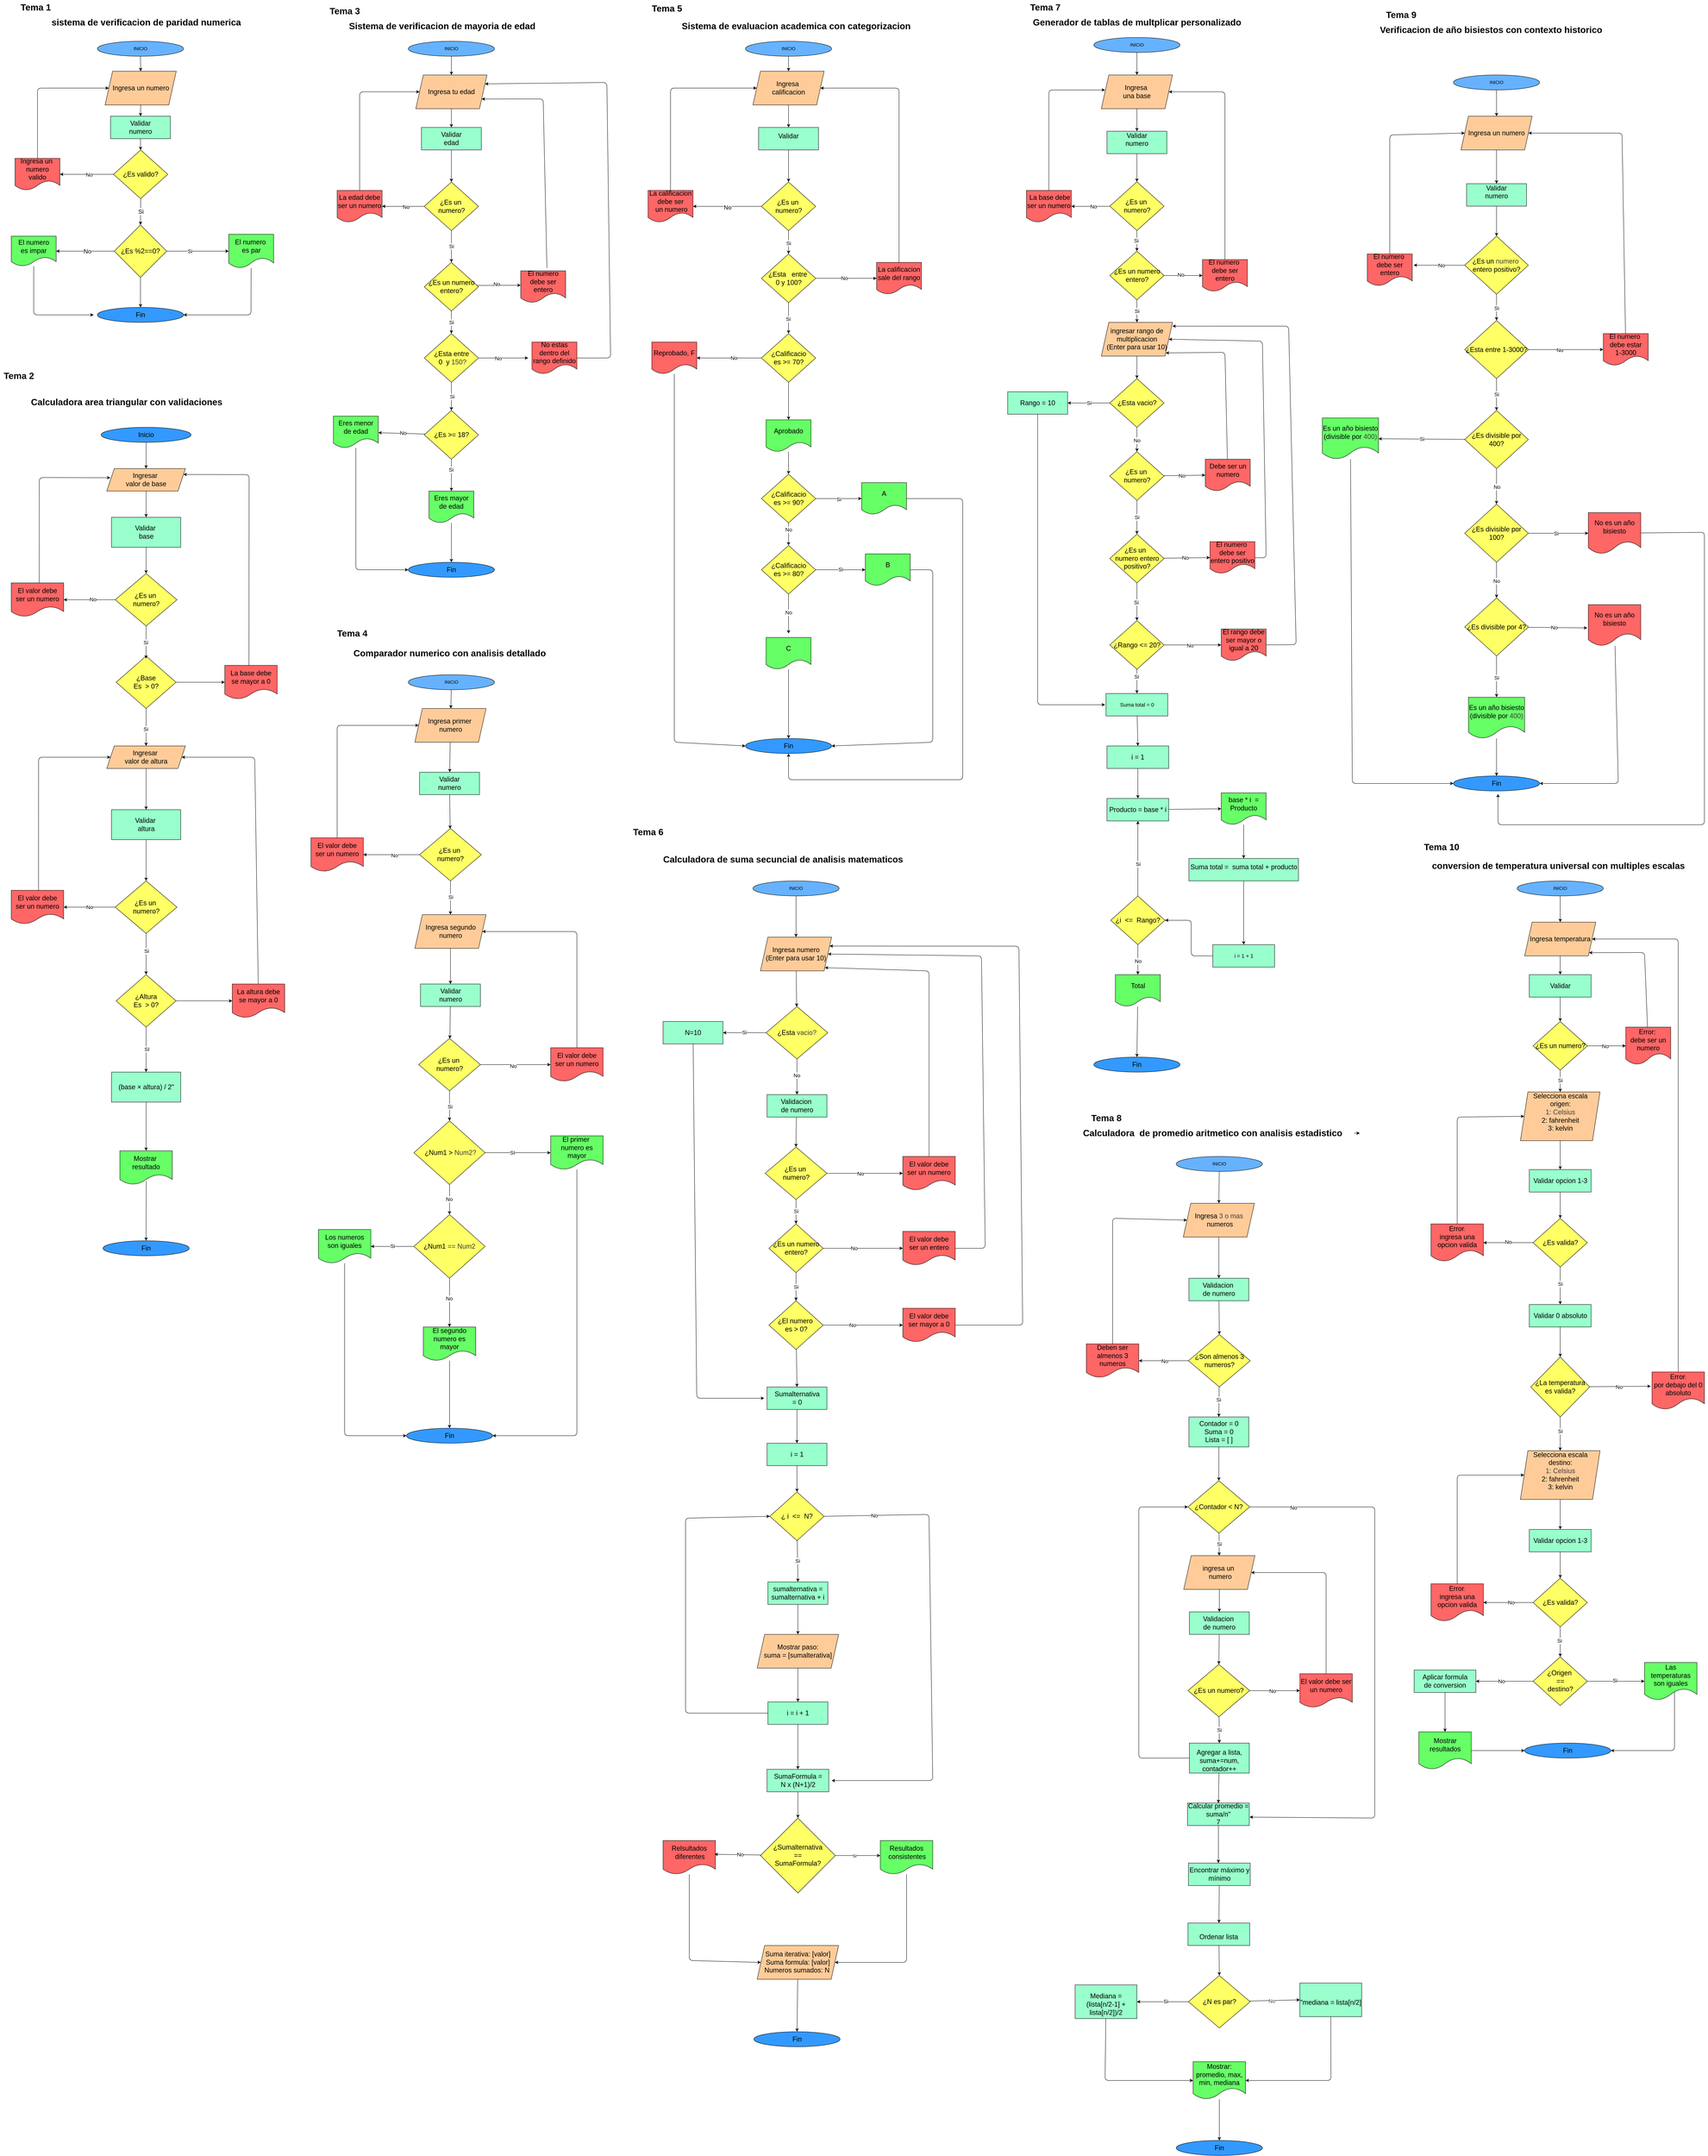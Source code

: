 <mxfile>
    <diagram id="-Yu_y4jb2FFVkcc31uGR" name="Page-1">
        <mxGraphModel dx="1615" dy="792" grid="1" gridSize="10" guides="1" tooltips="1" connect="1" arrows="1" fold="1" page="1" pageScale="1" pageWidth="850" pageHeight="1100" math="0" shadow="0">
            <root>
                <mxCell id="0"/>
                <mxCell id="1" parent="0"/>
                <mxCell id="5" style="edgeStyle=none;html=1;exitX=0.5;exitY=1;exitDx=0;exitDy=0;entryX=0.5;entryY=0;entryDx=0;entryDy=0;" parent="1" source="2" target="4" edge="1">
                    <mxGeometry relative="1" as="geometry">
                        <mxPoint x="425" y="90" as="targetPoint"/>
                    </mxGeometry>
                </mxCell>
                <mxCell id="2" value="INICIO" style="ellipse;whiteSpace=wrap;html=1;fillColor=#66B2FF;" parent="1" vertex="1">
                    <mxGeometry x="310" y="110" width="230" height="40" as="geometry"/>
                </mxCell>
                <mxCell id="56" style="edgeStyle=none;html=1;exitX=0.5;exitY=1;exitDx=0;exitDy=0;entryX=0.5;entryY=0;entryDx=0;entryDy=0;" parent="1" source="4" target="55" edge="1">
                    <mxGeometry relative="1" as="geometry"/>
                </mxCell>
                <mxCell id="4" value="&lt;font style=&quot;font-size: 18px;&quot;&gt;Ingresa un numero&lt;/font&gt;" style="shape=parallelogram;perimeter=parallelogramPerimeter;whiteSpace=wrap;html=1;fixedSize=1;fillColor=#FFCC99;" parent="1" vertex="1">
                    <mxGeometry x="330.5" y="190" width="190" height="90" as="geometry"/>
                </mxCell>
                <mxCell id="14" style="edgeStyle=none;html=1;exitX=0.5;exitY=0;exitDx=0;exitDy=0;entryX=0;entryY=0.5;entryDx=0;entryDy=0;" parent="1" source="6" target="4" edge="1">
                    <mxGeometry relative="1" as="geometry">
                        <mxPoint x="300" y="80" as="targetPoint"/>
                        <Array as="points">
                            <mxPoint x="150" y="235"/>
                        </Array>
                    </mxGeometry>
                </mxCell>
                <mxCell id="6" value="&lt;font style=&quot;font-size: 18px;&quot;&gt;Ingresa un&amp;nbsp;&lt;/font&gt;&lt;div&gt;&lt;font style=&quot;font-size: 18px;&quot;&gt;numero&lt;/font&gt;&lt;div&gt;&lt;font style=&quot;font-size: 18px;&quot;&gt;valido&lt;/font&gt;&lt;/div&gt;&lt;/div&gt;" style="shape=document;whiteSpace=wrap;html=1;boundedLbl=1;fillColor=#FF6666;" parent="1" vertex="1">
                    <mxGeometry x="90" y="422.5" width="120" height="85" as="geometry"/>
                </mxCell>
                <mxCell id="10" style="edgeStyle=none;html=1;exitX=0;exitY=0.5;exitDx=0;exitDy=0;entryX=1;entryY=0.5;entryDx=0;entryDy=0;" parent="1" source="9" target="6" edge="1">
                    <mxGeometry relative="1" as="geometry"/>
                </mxCell>
                <mxCell id="68" value="&lt;span style=&quot;font-size: 14px;&quot;&gt;No&lt;/span&gt;" style="edgeLabel;html=1;align=center;verticalAlign=middle;resizable=0;points=[];" parent="10" vertex="1" connectable="0">
                    <mxGeometry x="-0.077" y="1" relative="1" as="geometry">
                        <mxPoint x="1" as="offset"/>
                    </mxGeometry>
                </mxCell>
                <mxCell id="18" style="edgeStyle=none;html=1;exitX=0.5;exitY=1;exitDx=0;exitDy=0;" parent="1" source="9" edge="1">
                    <mxGeometry relative="1" as="geometry">
                        <mxPoint x="425" y="600" as="targetPoint"/>
                    </mxGeometry>
                </mxCell>
                <mxCell id="84" value="&lt;font size=&quot;3&quot;&gt;Si&lt;/font&gt;" style="edgeLabel;html=1;align=center;verticalAlign=middle;resizable=0;points=[];" parent="18" vertex="1" connectable="0">
                    <mxGeometry x="-0.023" y="1" relative="1" as="geometry">
                        <mxPoint x="-1" as="offset"/>
                    </mxGeometry>
                </mxCell>
                <mxCell id="9" value="&lt;font style=&quot;font-size: 18px;&quot;&gt;¿Es valido?&lt;/font&gt;" style="rhombus;whiteSpace=wrap;html=1;fillColor=#FFFF66;" parent="1" vertex="1">
                    <mxGeometry x="353" y="400" width="145" height="130" as="geometry"/>
                </mxCell>
                <mxCell id="57" style="edgeStyle=none;html=1;exitX=0.5;exitY=1;exitDx=0;exitDy=0;" parent="1" source="55" target="9" edge="1">
                    <mxGeometry relative="1" as="geometry"/>
                </mxCell>
                <mxCell id="55" value="&lt;font style=&quot;font-size: 18px;&quot;&gt;Validar&lt;/font&gt;&lt;div&gt;&lt;font style=&quot;font-size: 18px;&quot;&gt;numero&lt;/font&gt;&lt;/div&gt;" style="rounded=0;whiteSpace=wrap;html=1;fillColor=#99FFCC;" parent="1" vertex="1">
                    <mxGeometry x="345" y="310" width="160" height="60" as="geometry"/>
                </mxCell>
                <mxCell id="88" style="edgeStyle=none;html=1;exitX=0;exitY=0.5;exitDx=0;exitDy=0;entryX=1;entryY=0.5;entryDx=0;entryDy=0;" parent="1" source="85" target="86" edge="1">
                    <mxGeometry relative="1" as="geometry"/>
                </mxCell>
                <mxCell id="91" value="&lt;font size=&quot;3&quot;&gt;No&lt;/font&gt;" style="edgeLabel;html=1;align=center;verticalAlign=middle;resizable=0;points=[];" parent="88" vertex="1" connectable="0">
                    <mxGeometry x="-0.063" relative="1" as="geometry">
                        <mxPoint as="offset"/>
                    </mxGeometry>
                </mxCell>
                <mxCell id="89" style="edgeStyle=none;html=1;exitX=1;exitY=0.5;exitDx=0;exitDy=0;entryX=0;entryY=0.5;entryDx=0;entryDy=0;" parent="1" source="85" target="87" edge="1">
                    <mxGeometry relative="1" as="geometry"/>
                </mxCell>
                <mxCell id="90" value="&lt;font style=&quot;font-size: 14px;&quot;&gt;Si&lt;/font&gt;" style="edgeLabel;html=1;align=center;verticalAlign=middle;resizable=0;points=[];" parent="89" vertex="1" connectable="0">
                    <mxGeometry x="-0.259" relative="1" as="geometry">
                        <mxPoint as="offset"/>
                    </mxGeometry>
                </mxCell>
                <mxCell id="93" style="edgeStyle=none;html=1;exitX=0.5;exitY=1;exitDx=0;exitDy=0;entryX=0.5;entryY=0;entryDx=0;entryDy=0;" parent="1" source="85" target="92" edge="1">
                    <mxGeometry relative="1" as="geometry"/>
                </mxCell>
                <mxCell id="85" value="&lt;font style=&quot;font-size: 18px;&quot;&gt;¿Es %2==0?&lt;/font&gt;" style="rhombus;whiteSpace=wrap;html=1;fillColor=#FFFF66;" parent="1" vertex="1">
                    <mxGeometry x="355" y="600" width="140" height="140" as="geometry"/>
                </mxCell>
                <mxCell id="96" style="edgeStyle=none;html=1;" parent="1" source="86" edge="1">
                    <mxGeometry relative="1" as="geometry">
                        <mxPoint x="300" y="840" as="targetPoint"/>
                        <Array as="points">
                            <mxPoint x="140" y="840"/>
                        </Array>
                    </mxGeometry>
                </mxCell>
                <mxCell id="86" value="&lt;font style=&quot;font-size: 18px;&quot;&gt;El numero&lt;/font&gt;&lt;div&gt;&lt;font style=&quot;font-size: 18px;&quot;&gt;es impar&lt;/font&gt;&lt;/div&gt;" style="shape=document;whiteSpace=wrap;html=1;boundedLbl=1;fillColor=#66FF66;" parent="1" vertex="1">
                    <mxGeometry x="80" y="630" width="120" height="80" as="geometry"/>
                </mxCell>
                <mxCell id="94" style="edgeStyle=none;html=1;entryX=1;entryY=0.5;entryDx=0;entryDy=0;" parent="1" source="87" target="92" edge="1">
                    <mxGeometry relative="1" as="geometry">
                        <Array as="points">
                            <mxPoint x="720" y="840"/>
                        </Array>
                    </mxGeometry>
                </mxCell>
                <mxCell id="87" value="&lt;font style=&quot;font-size: 18px;&quot;&gt;El numero&amp;nbsp;&lt;/font&gt;&lt;div&gt;&lt;font style=&quot;font-size: 18px;&quot;&gt;es par&lt;/font&gt;&lt;/div&gt;" style="shape=document;whiteSpace=wrap;html=1;boundedLbl=1;fillColor=#66FF66;" parent="1" vertex="1">
                    <mxGeometry x="660.5" y="625" width="120" height="90" as="geometry"/>
                </mxCell>
                <mxCell id="92" value="&lt;font style=&quot;font-size: 18px;&quot;&gt;Fin&lt;/font&gt;" style="ellipse;whiteSpace=wrap;html=1;fillColor=#3399FF;" parent="1" vertex="1">
                    <mxGeometry x="310" y="820" width="230" height="40" as="geometry"/>
                </mxCell>
                <mxCell id="102" value="&lt;font style=&quot;font-size: 24px;&quot;&gt;&lt;b&gt;Tema 1&lt;/b&gt;&lt;/font&gt;" style="text;html=1;align=center;verticalAlign=middle;resizable=0;points=[];autosize=1;strokeColor=none;fillColor=none;" parent="1" vertex="1">
                    <mxGeometry x="95" width="100" height="40" as="geometry"/>
                </mxCell>
                <mxCell id="103" value="&lt;span style=&quot;font-size: 24px;&quot;&gt;&lt;b&gt;sistema de verificacion de paridad numerica&lt;/b&gt;&lt;/span&gt;" style="text;html=1;align=center;verticalAlign=middle;resizable=0;points=[];autosize=1;strokeColor=none;fillColor=none;" parent="1" vertex="1">
                    <mxGeometry x="175" y="40" width="530" height="40" as="geometry"/>
                </mxCell>
                <mxCell id="104" value="&lt;b&gt;&lt;font style=&quot;font-size: 24px;&quot;&gt;Tema 2&lt;/font&gt;&lt;/b&gt;" style="text;html=1;align=center;verticalAlign=middle;resizable=0;points=[];autosize=1;strokeColor=none;fillColor=none;" parent="1" vertex="1">
                    <mxGeometry x="50" y="983" width="100" height="40" as="geometry"/>
                </mxCell>
                <mxCell id="105" value="&lt;font style=&quot;font-size: 24px;&quot;&gt;&lt;b&gt;Calculadora area triangular con validaciones&amp;nbsp;&lt;/b&gt;&lt;/font&gt;" style="text;html=1;align=center;verticalAlign=middle;resizable=0;points=[];autosize=1;strokeColor=none;fillColor=none;" parent="1" vertex="1">
                    <mxGeometry x="120.5" y="1053" width="540" height="40" as="geometry"/>
                </mxCell>
                <mxCell id="108" style="edgeStyle=none;html=1;exitX=0.5;exitY=1;exitDx=0;exitDy=0;" parent="1" source="106" target="107" edge="1">
                    <mxGeometry relative="1" as="geometry"/>
                </mxCell>
                <mxCell id="106" value="&lt;font style=&quot;font-size: 18px;&quot;&gt;Inicio&lt;/font&gt;" style="ellipse;whiteSpace=wrap;html=1;fillColor=#3399FF;" parent="1" vertex="1">
                    <mxGeometry x="320" y="1140" width="240" height="40" as="geometry"/>
                </mxCell>
                <mxCell id="110" style="edgeStyle=none;html=1;exitX=0.5;exitY=1;exitDx=0;exitDy=0;entryX=0.5;entryY=0;entryDx=0;entryDy=0;" parent="1" source="107" target="109" edge="1">
                    <mxGeometry relative="1" as="geometry"/>
                </mxCell>
                <mxCell id="107" value="&lt;font style=&quot;font-size: 18px;&quot;&gt;Ingresar&amp;nbsp;&lt;/font&gt;&lt;div&gt;&lt;font style=&quot;font-size: 18px;&quot;&gt;valor de base&lt;/font&gt;&lt;/div&gt;" style="shape=parallelogram;perimeter=parallelogramPerimeter;whiteSpace=wrap;html=1;fixedSize=1;fillColor=#FFCC99;" parent="1" vertex="1">
                    <mxGeometry x="335" y="1250" width="210" height="60" as="geometry"/>
                </mxCell>
                <mxCell id="112" style="edgeStyle=none;html=1;exitX=0.5;exitY=1;exitDx=0;exitDy=0;entryX=0.5;entryY=0;entryDx=0;entryDy=0;" parent="1" source="109" target="111" edge="1">
                    <mxGeometry relative="1" as="geometry"/>
                </mxCell>
                <mxCell id="109" value="&lt;font style=&quot;font-size: 18px;&quot;&gt;Validar&amp;nbsp;&lt;/font&gt;&lt;div&gt;&lt;font style=&quot;font-size: 18px;&quot;&gt;base&lt;/font&gt;&lt;/div&gt;" style="whiteSpace=wrap;html=1;fillColor=#99FFCC;" parent="1" vertex="1">
                    <mxGeometry x="347.5" y="1380" width="185" height="80" as="geometry"/>
                </mxCell>
                <mxCell id="114" style="edgeStyle=none;html=1;entryX=1;entryY=0.5;entryDx=0;entryDy=0;" parent="1" source="111" target="113" edge="1">
                    <mxGeometry relative="1" as="geometry"/>
                </mxCell>
                <mxCell id="115" value="&lt;font style=&quot;font-size: 14px;&quot;&gt;No&lt;/font&gt;" style="edgeLabel;html=1;align=center;verticalAlign=middle;resizable=0;points=[];" parent="114" vertex="1" connectable="0">
                    <mxGeometry x="-0.126" y="-1" relative="1" as="geometry">
                        <mxPoint as="offset"/>
                    </mxGeometry>
                </mxCell>
                <mxCell id="111" value="&lt;font style=&quot;font-size: 18px;&quot;&gt;¿Es un&amp;nbsp;&lt;/font&gt;&lt;div&gt;&lt;font style=&quot;font-size: 18px;&quot;&gt;numero?&lt;/font&gt;&lt;/div&gt;" style="rhombus;whiteSpace=wrap;html=1;fillColor=#FFFF66;" parent="1" vertex="1">
                    <mxGeometry x="357.5" y="1530" width="165" height="140" as="geometry"/>
                </mxCell>
                <mxCell id="116" style="edgeStyle=none;html=1;entryX=0.046;entryY=0.407;entryDx=0;entryDy=0;entryPerimeter=0;" parent="1" target="107" edge="1">
                    <mxGeometry relative="1" as="geometry">
                        <mxPoint x="310" y="1270" as="targetPoint"/>
                        <mxPoint x="154.545" y="1555" as="sourcePoint"/>
                        <Array as="points">
                            <mxPoint x="155" y="1274"/>
                        </Array>
                    </mxGeometry>
                </mxCell>
                <mxCell id="113" value="&lt;font style=&quot;font-size: 18px;&quot;&gt;El valor debe&lt;/font&gt;&lt;div&gt;&lt;font style=&quot;font-size: 18px;&quot;&gt;ser un numero&lt;/font&gt;&lt;/div&gt;" style="shape=document;whiteSpace=wrap;html=1;boundedLbl=1;fillColor=#FF6666;" parent="1" vertex="1">
                    <mxGeometry x="80" y="1555" width="140" height="90" as="geometry"/>
                </mxCell>
                <mxCell id="121" style="edgeStyle=none;html=1;" parent="1" source="117" target="120" edge="1">
                    <mxGeometry relative="1" as="geometry"/>
                </mxCell>
                <mxCell id="129" style="edgeStyle=none;html=1;entryX=0.5;entryY=0;entryDx=0;entryDy=0;" parent="1" source="117" target="126" edge="1">
                    <mxGeometry relative="1" as="geometry"/>
                </mxCell>
                <mxCell id="130" value="&lt;font style=&quot;font-size: 14px;&quot;&gt;Si&lt;/font&gt;" style="edgeLabel;html=1;align=center;verticalAlign=middle;resizable=0;points=[];" parent="129" vertex="1" connectable="0">
                    <mxGeometry x="0.091" y="-1" relative="1" as="geometry">
                        <mxPoint as="offset"/>
                    </mxGeometry>
                </mxCell>
                <mxCell id="117" value="&lt;font style=&quot;font-size: 18px;&quot;&gt;¿Base&lt;/font&gt;&lt;div&gt;&lt;font style=&quot;font-size: 18px;&quot;&gt;Es&amp;nbsp; &amp;gt; 0?&lt;/font&gt;&lt;/div&gt;" style="rhombus;whiteSpace=wrap;html=1;fillColor=#FFFF66;" parent="1" vertex="1">
                    <mxGeometry x="360" y="1750" width="160" height="140" as="geometry"/>
                </mxCell>
                <mxCell id="118" style="edgeStyle=none;html=1;exitX=0.5;exitY=1;exitDx=0;exitDy=0;entryX=0.499;entryY=0.05;entryDx=0;entryDy=0;entryPerimeter=0;" parent="1" source="111" target="117" edge="1">
                    <mxGeometry relative="1" as="geometry"/>
                </mxCell>
                <mxCell id="119" value="&lt;font style=&quot;font-size: 14px;&quot;&gt;Si&lt;/font&gt;" style="edgeLabel;html=1;align=center;verticalAlign=middle;resizable=0;points=[];" parent="118" vertex="1" connectable="0">
                    <mxGeometry x="0.002" y="-1" relative="1" as="geometry">
                        <mxPoint as="offset"/>
                    </mxGeometry>
                </mxCell>
                <mxCell id="122" style="edgeStyle=none;html=1;entryX=1;entryY=0.25;entryDx=0;entryDy=0;" parent="1" target="107" edge="1">
                    <mxGeometry relative="1" as="geometry">
                        <mxPoint x="545" y="1280" as="targetPoint"/>
                        <mxPoint x="714.583" y="1775" as="sourcePoint"/>
                        <Array as="points">
                            <mxPoint x="715" y="1266"/>
                        </Array>
                    </mxGeometry>
                </mxCell>
                <mxCell id="120" value="&lt;font style=&quot;font-size: 18px;&quot;&gt;La base debe&lt;/font&gt;&lt;div&gt;&lt;font style=&quot;font-size: 18px;&quot;&gt;se mayor a 0&lt;/font&gt;&lt;/div&gt;" style="shape=document;whiteSpace=wrap;html=1;boundedLbl=1;fillColor=#FF6666;" parent="1" vertex="1">
                    <mxGeometry x="650" y="1775" width="140" height="90" as="geometry"/>
                </mxCell>
                <mxCell id="133" style="edgeStyle=none;html=1;entryX=0.5;entryY=0;entryDx=0;entryDy=0;" parent="1" source="126" target="132" edge="1">
                    <mxGeometry relative="1" as="geometry">
                        <mxPoint x="430" y="2110" as="targetPoint"/>
                    </mxGeometry>
                </mxCell>
                <mxCell id="126" value="&lt;font style=&quot;font-size: 18px;&quot;&gt;Ingresar&amp;nbsp;&lt;/font&gt;&lt;div&gt;&lt;font style=&quot;font-size: 18px;&quot;&gt;valor de altura&lt;/font&gt;&lt;/div&gt;" style="shape=parallelogram;perimeter=parallelogramPerimeter;whiteSpace=wrap;html=1;fixedSize=1;fillColor=#FFCC99;" parent="1" vertex="1">
                    <mxGeometry x="335" y="1990" width="210" height="60" as="geometry"/>
                </mxCell>
                <mxCell id="135" style="edgeStyle=none;html=1;entryX=0.5;entryY=0;entryDx=0;entryDy=0;" parent="1" source="132" target="134" edge="1">
                    <mxGeometry relative="1" as="geometry"/>
                </mxCell>
                <mxCell id="132" value="&lt;font style=&quot;font-size: 18px;&quot;&gt;Validar&amp;nbsp;&lt;/font&gt;&lt;div&gt;&lt;span style=&quot;font-size: 18px;&quot;&gt;altura&lt;/span&gt;&lt;/div&gt;" style="whiteSpace=wrap;html=1;fillColor=#99FFCC;" parent="1" vertex="1">
                    <mxGeometry x="347.5" y="2160" width="185" height="80" as="geometry"/>
                </mxCell>
                <mxCell id="137" value="&lt;font style=&quot;font-size: 14px;&quot;&gt;No&lt;/font&gt;" style="edgeStyle=none;html=1;entryX=1;entryY=0.5;entryDx=0;entryDy=0;" parent="1" source="134" target="136" edge="1">
                    <mxGeometry relative="1" as="geometry"/>
                </mxCell>
                <mxCell id="142" value="" style="edgeStyle=none;html=1;" parent="1" source="134" target="141" edge="1">
                    <mxGeometry relative="1" as="geometry"/>
                </mxCell>
                <mxCell id="143" value="&lt;font style=&quot;font-size: 14px;&quot;&gt;Si&lt;/font&gt;" style="edgeLabel;html=1;align=center;verticalAlign=middle;resizable=0;points=[];" parent="142" vertex="1" connectable="0">
                    <mxGeometry x="-0.142" y="1" relative="1" as="geometry">
                        <mxPoint as="offset"/>
                    </mxGeometry>
                </mxCell>
                <mxCell id="134" value="&lt;font style=&quot;font-size: 18px;&quot;&gt;¿Es un&amp;nbsp;&lt;/font&gt;&lt;div&gt;&lt;font style=&quot;font-size: 18px;&quot;&gt;numero?&lt;/font&gt;&lt;/div&gt;" style="rhombus;whiteSpace=wrap;html=1;fillColor=#FFFF66;" parent="1" vertex="1">
                    <mxGeometry x="357.5" y="2350" width="165" height="140" as="geometry"/>
                </mxCell>
                <mxCell id="139" style="edgeStyle=none;html=1;entryX=0;entryY=0.5;entryDx=0;entryDy=0;" parent="1" target="126" edge="1">
                    <mxGeometry relative="1" as="geometry">
                        <mxPoint x="152.9" y="2375" as="sourcePoint"/>
                        <mxPoint x="330.498" y="2007.045" as="targetPoint"/>
                        <Array as="points">
                            <mxPoint x="153" y="2020"/>
                        </Array>
                    </mxGeometry>
                </mxCell>
                <mxCell id="136" value="&lt;font style=&quot;font-size: 18px;&quot;&gt;El valor debe&lt;/font&gt;&lt;div&gt;&lt;font style=&quot;font-size: 18px;&quot;&gt;ser un numero&lt;/font&gt;&lt;/div&gt;" style="shape=document;whiteSpace=wrap;html=1;boundedLbl=1;fillColor=#FF6666;" parent="1" vertex="1">
                    <mxGeometry x="80" y="2375" width="140" height="90" as="geometry"/>
                </mxCell>
                <mxCell id="145" style="edgeStyle=none;html=1;entryX=0;entryY=0.5;entryDx=0;entryDy=0;" parent="1" source="141" target="144" edge="1">
                    <mxGeometry relative="1" as="geometry"/>
                </mxCell>
                <mxCell id="148" style="edgeStyle=none;html=1;exitX=0.5;exitY=1;exitDx=0;exitDy=0;" parent="1" source="141" target="147" edge="1">
                    <mxGeometry relative="1" as="geometry"/>
                </mxCell>
                <mxCell id="149" value="&lt;span style=&quot;font-size: 14px;&quot;&gt;SI&lt;/span&gt;" style="edgeLabel;html=1;align=center;verticalAlign=middle;resizable=0;points=[];" parent="148" vertex="1" connectable="0">
                    <mxGeometry x="-0.017" y="2" relative="1" as="geometry">
                        <mxPoint as="offset"/>
                    </mxGeometry>
                </mxCell>
                <mxCell id="141" value="&lt;font style=&quot;font-size: 18px;&quot;&gt;¿Altura&lt;/font&gt;&lt;div&gt;&lt;font style=&quot;font-size: 18px;&quot;&gt;Es&amp;nbsp; &amp;gt; 0?&lt;/font&gt;&lt;/div&gt;" style="rhombus;whiteSpace=wrap;html=1;fillColor=#FFFF66;" parent="1" vertex="1">
                    <mxGeometry x="360" y="2600" width="160" height="140" as="geometry"/>
                </mxCell>
                <mxCell id="146" style="edgeStyle=none;html=1;entryX=1;entryY=0.5;entryDx=0;entryDy=0;" parent="1" source="144" target="126" edge="1">
                    <mxGeometry relative="1" as="geometry">
                        <Array as="points">
                            <mxPoint x="730" y="2020"/>
                        </Array>
                    </mxGeometry>
                </mxCell>
                <mxCell id="144" value="&lt;font style=&quot;font-size: 18px;&quot;&gt;La altura debe&lt;/font&gt;&lt;div&gt;&lt;font style=&quot;font-size: 18px;&quot;&gt;se mayor a 0&lt;/font&gt;&lt;/div&gt;" style="shape=document;whiteSpace=wrap;html=1;boundedLbl=1;fillColor=#FF6666;" parent="1" vertex="1">
                    <mxGeometry x="670" y="2625" width="140" height="90" as="geometry"/>
                </mxCell>
                <mxCell id="151" style="edgeStyle=none;html=1;entryX=0.5;entryY=0;entryDx=0;entryDy=0;" parent="1" source="147" target="150" edge="1">
                    <mxGeometry relative="1" as="geometry"/>
                </mxCell>
                <mxCell id="147" value="&lt;font style=&quot;font-size: 18px;&quot;&gt;(base × altura) / 2&quot;&lt;/font&gt;" style="whiteSpace=wrap;html=1;fillColor=#99FFCC;" parent="1" vertex="1">
                    <mxGeometry x="347.5" y="2860" width="185" height="80" as="geometry"/>
                </mxCell>
                <mxCell id="154" style="edgeStyle=none;html=1;entryX=0.5;entryY=0;entryDx=0;entryDy=0;exitX=0.502;exitY=0.9;exitDx=0;exitDy=0;exitPerimeter=0;" parent="1" source="150" target="153" edge="1">
                    <mxGeometry relative="1" as="geometry"/>
                </mxCell>
                <mxCell id="150" value="&lt;span style=&quot;font-size: 18px;&quot;&gt;Mostrar&amp;nbsp;&lt;/span&gt;&lt;div&gt;&lt;span style=&quot;font-size: 18px;&quot;&gt;resultado&lt;/span&gt;&lt;/div&gt;" style="shape=document;whiteSpace=wrap;html=1;boundedLbl=1;fillColor=#66FF66;" parent="1" vertex="1">
                    <mxGeometry x="370" y="3070" width="140" height="90" as="geometry"/>
                </mxCell>
                <mxCell id="153" value="&lt;font style=&quot;font-size: 18px;&quot;&gt;Fin&lt;/font&gt;" style="ellipse;whiteSpace=wrap;html=1;fillColor=#3399FF;" parent="1" vertex="1">
                    <mxGeometry x="325" y="3310" width="230" height="40" as="geometry"/>
                </mxCell>
                <mxCell id="178" value="" style="edgeStyle=none;html=1;" parent="1" source="155" target="157" edge="1">
                    <mxGeometry relative="1" as="geometry"/>
                </mxCell>
                <mxCell id="155" value="INICIO" style="ellipse;whiteSpace=wrap;html=1;fillColor=#66B2FF;" parent="1" vertex="1">
                    <mxGeometry x="1140" y="110" width="230" height="40" as="geometry"/>
                </mxCell>
                <mxCell id="156" value="&lt;font style=&quot;font-size: 24px;&quot;&gt;&lt;b&gt;Tema 3&lt;/b&gt;&lt;/font&gt;" style="text;html=1;align=center;verticalAlign=middle;resizable=0;points=[];autosize=1;strokeColor=none;fillColor=none;" parent="1" vertex="1">
                    <mxGeometry x="920" y="10" width="100" height="40" as="geometry"/>
                </mxCell>
                <mxCell id="164" value="" style="edgeStyle=none;html=1;" parent="1" source="157" target="158" edge="1">
                    <mxGeometry relative="1" as="geometry"/>
                </mxCell>
                <mxCell id="157" value="&lt;span style=&quot;font-size: 18px;&quot;&gt;Ingresa tu edad&lt;/span&gt;" style="shape=parallelogram;perimeter=parallelogramPerimeter;whiteSpace=wrap;html=1;fixedSize=1;fillColor=#FFCC99;" parent="1" vertex="1">
                    <mxGeometry x="1160" y="200" width="190" height="90" as="geometry"/>
                </mxCell>
                <mxCell id="165" value="" style="edgeStyle=none;html=1;" parent="1" source="158" target="160" edge="1">
                    <mxGeometry relative="1" as="geometry"/>
                </mxCell>
                <mxCell id="158" value="&lt;font style=&quot;font-size: 18px;&quot;&gt;Validar&lt;/font&gt;&lt;div&gt;&lt;span style=&quot;font-size: 18px;&quot;&gt;edad&lt;/span&gt;&lt;/div&gt;" style="rounded=0;whiteSpace=wrap;html=1;fillColor=#99FFCC;" parent="1" vertex="1">
                    <mxGeometry x="1175" y="340" width="160" height="60" as="geometry"/>
                </mxCell>
                <mxCell id="159" value="&lt;font style=&quot;font-size: 24px;&quot;&gt;&lt;b&gt;Sistema de verificacion de mayoria de edad&lt;/b&gt;&lt;/font&gt;" style="text;html=1;align=center;verticalAlign=middle;resizable=0;points=[];autosize=1;strokeColor=none;fillColor=none;" parent="1" vertex="1">
                    <mxGeometry x="970" y="50" width="520" height="40" as="geometry"/>
                </mxCell>
                <mxCell id="167" style="edgeStyle=none;html=1;entryX=1;entryY=0.5;entryDx=0;entryDy=0;" parent="1" source="160" target="161" edge="1">
                    <mxGeometry relative="1" as="geometry"/>
                </mxCell>
                <mxCell id="171" value="&lt;font style=&quot;font-size: 14px;&quot;&gt;No&lt;/font&gt;" style="edgeLabel;html=1;align=center;verticalAlign=middle;resizable=0;points=[];" parent="167" vertex="1" connectable="0">
                    <mxGeometry x="-0.156" y="1" relative="1" as="geometry">
                        <mxPoint x="-1" as="offset"/>
                    </mxGeometry>
                </mxCell>
                <mxCell id="170" style="edgeStyle=none;html=1;" parent="1" source="160" edge="1">
                    <mxGeometry relative="1" as="geometry">
                        <mxPoint x="1255" y="700.0" as="targetPoint"/>
                    </mxGeometry>
                </mxCell>
                <mxCell id="172" value="&lt;font style=&quot;font-size: 14px;&quot;&gt;Si&lt;/font&gt;" style="edgeLabel;html=1;align=center;verticalAlign=middle;resizable=0;points=[];" parent="170" vertex="1" connectable="0">
                    <mxGeometry x="-0.029" relative="1" as="geometry">
                        <mxPoint as="offset"/>
                    </mxGeometry>
                </mxCell>
                <mxCell id="160" value="&lt;font style=&quot;font-size: 18px;&quot;&gt;¿Es un&amp;nbsp;&lt;/font&gt;&lt;div&gt;&lt;font style=&quot;font-size: 18px;&quot;&gt;numero?&lt;/font&gt;&lt;/div&gt;" style="rhombus;whiteSpace=wrap;html=1;fillColor=#FFFF66;" parent="1" vertex="1">
                    <mxGeometry x="1182.5" y="485.5" width="145" height="130" as="geometry"/>
                </mxCell>
                <mxCell id="162" style="edgeStyle=none;html=1;exitX=0.5;exitY=0;exitDx=0;exitDy=0;entryX=0;entryY=0.5;entryDx=0;entryDy=0;" parent="1" source="161" target="157" edge="1">
                    <mxGeometry relative="1" as="geometry">
                        <Array as="points">
                            <mxPoint x="1010" y="245"/>
                        </Array>
                    </mxGeometry>
                </mxCell>
                <mxCell id="161" value="&lt;span style=&quot;font-size: 18px;&quot;&gt;La edad debe&lt;/span&gt;&lt;div&gt;&lt;span style=&quot;font-size: 18px;&quot;&gt;ser un numero&lt;/span&gt;&lt;/div&gt;" style="shape=document;whiteSpace=wrap;html=1;boundedLbl=1;fillColor=#FF6666;" parent="1" vertex="1">
                    <mxGeometry x="950" y="508" width="120" height="85" as="geometry"/>
                </mxCell>
                <mxCell id="169" style="edgeStyle=none;html=1;" parent="1" edge="1">
                    <mxGeometry relative="1" as="geometry">
                        <mxPoint x="1440" y="761" as="targetPoint"/>
                        <mxPoint x="1323.577" y="761.483" as="sourcePoint"/>
                    </mxGeometry>
                </mxCell>
                <mxCell id="174" value="&lt;font style=&quot;font-size: 14px;&quot;&gt;No&lt;/font&gt;" style="edgeLabel;html=1;align=center;verticalAlign=middle;resizable=0;points=[];" parent="169" vertex="1" connectable="0">
                    <mxGeometry x="-0.099" y="4" relative="1" as="geometry">
                        <mxPoint as="offset"/>
                    </mxGeometry>
                </mxCell>
                <mxCell id="201" value="" style="edgeStyle=none;html=1;" parent="1" edge="1">
                    <mxGeometry relative="1" as="geometry">
                        <mxPoint x="1255" y="830.0" as="sourcePoint"/>
                        <mxPoint x="1255" y="890.0" as="targetPoint"/>
                    </mxGeometry>
                </mxCell>
                <mxCell id="203" value="&lt;font style=&quot;font-size: 14px;&quot;&gt;Si&lt;/font&gt;" style="edgeLabel;html=1;align=center;verticalAlign=middle;resizable=0;points=[];" parent="201" vertex="1" connectable="0">
                    <mxGeometry x="0.025" relative="1" as="geometry">
                        <mxPoint y="-1" as="offset"/>
                    </mxGeometry>
                </mxCell>
                <mxCell id="195" style="edgeStyle=none;html=1;entryX=1;entryY=0.75;entryDx=0;entryDy=0;" parent="1" target="157" edge="1">
                    <mxGeometry relative="1" as="geometry">
                        <mxPoint x="1510" y="715" as="sourcePoint"/>
                        <Array as="points">
                            <mxPoint x="1500" y="264"/>
                        </Array>
                    </mxGeometry>
                </mxCell>
                <mxCell id="181" style="edgeStyle=none;html=1;entryX=0.5;entryY=0;entryDx=0;entryDy=0;" parent="1" source="175" target="179" edge="1">
                    <mxGeometry relative="1" as="geometry"/>
                </mxCell>
                <mxCell id="184" value="&lt;font style=&quot;font-size: 14px;&quot;&gt;Si&lt;/font&gt;" style="edgeLabel;html=1;align=center;verticalAlign=middle;resizable=0;points=[];" parent="181" vertex="1" connectable="0">
                    <mxGeometry x="-0.339" y="-1" relative="1" as="geometry">
                        <mxPoint as="offset"/>
                    </mxGeometry>
                </mxCell>
                <mxCell id="182" value="" style="edgeStyle=none;html=1;" parent="1" source="175" target="180" edge="1">
                    <mxGeometry relative="1" as="geometry"/>
                </mxCell>
                <mxCell id="189" value="&lt;font style=&quot;font-size: 14px;&quot;&gt;No&lt;/font&gt;" style="edgeLabel;html=1;align=center;verticalAlign=middle;resizable=0;points=[];" parent="182" vertex="1" connectable="0">
                    <mxGeometry x="-0.057" y="-1" relative="1" as="geometry">
                        <mxPoint as="offset"/>
                    </mxGeometry>
                </mxCell>
                <mxCell id="175" value="&lt;font style=&quot;font-size: 18px;&quot;&gt;¿Es &amp;gt;= 18?&lt;/font&gt;" style="rhombus;whiteSpace=wrap;html=1;fillColor=#FFFF66;" parent="1" vertex="1">
                    <mxGeometry x="1182.5" y="1095" width="145" height="130" as="geometry"/>
                </mxCell>
                <mxCell id="191" value="" style="edgeStyle=none;html=1;" parent="1" source="179" target="190" edge="1">
                    <mxGeometry relative="1" as="geometry"/>
                </mxCell>
                <mxCell id="179" value="&lt;span style=&quot;font-size: 18px;&quot;&gt;Eres mayor&lt;/span&gt;&lt;div&gt;&lt;span style=&quot;font-size: 18px;&quot;&gt;de edad&lt;/span&gt;&lt;/div&gt;" style="shape=document;whiteSpace=wrap;html=1;boundedLbl=1;fillColor=#66FF66;" parent="1" vertex="1">
                    <mxGeometry x="1195" y="1310" width="120" height="85" as="geometry"/>
                </mxCell>
                <mxCell id="193" style="edgeStyle=none;html=1;entryX=0;entryY=0.5;entryDx=0;entryDy=0;" parent="1" source="180" target="190" edge="1">
                    <mxGeometry relative="1" as="geometry">
                        <Array as="points">
                            <mxPoint x="1000" y="1520"/>
                        </Array>
                    </mxGeometry>
                </mxCell>
                <mxCell id="180" value="&lt;span style=&quot;font-size: 18px;&quot;&gt;Eres menor&lt;/span&gt;&lt;div&gt;&lt;span style=&quot;font-size: 18px;&quot;&gt;de edad&lt;/span&gt;&lt;/div&gt;" style="shape=document;whiteSpace=wrap;html=1;boundedLbl=1;fillColor=#66FF66;" parent="1" vertex="1">
                    <mxGeometry x="940" y="1110" width="120" height="85" as="geometry"/>
                </mxCell>
                <mxCell id="190" value="&lt;font style=&quot;font-size: 18px;&quot;&gt;Fin&lt;/font&gt;" style="ellipse;whiteSpace=wrap;html=1;fillColor=#3399FF;" parent="1" vertex="1">
                    <mxGeometry x="1140" y="1500" width="230" height="40" as="geometry"/>
                </mxCell>
                <mxCell id="202" value="" style="edgeStyle=none;html=1;" parent="1" target="175" edge="1">
                    <mxGeometry relative="1" as="geometry">
                        <mxPoint x="1255" y="1020.0" as="sourcePoint"/>
                    </mxGeometry>
                </mxCell>
                <mxCell id="206" value="&lt;font style=&quot;font-size: 14px;&quot;&gt;Si&lt;/font&gt;" style="edgeLabel;html=1;align=center;verticalAlign=middle;resizable=0;points=[];" parent="202" vertex="1" connectable="0">
                    <mxGeometry x="0.013" y="2" relative="1" as="geometry">
                        <mxPoint as="offset"/>
                    </mxGeometry>
                </mxCell>
                <mxCell id="208" style="edgeStyle=none;html=1;entryX=0;entryY=0.5;entryDx=0;entryDy=0;" parent="1" edge="1">
                    <mxGeometry relative="1" as="geometry">
                        <mxPoint x="1327.5" y="955.0" as="sourcePoint"/>
                        <mxPoint x="1460" y="955.0" as="targetPoint"/>
                    </mxGeometry>
                </mxCell>
                <mxCell id="214" value="&lt;font style=&quot;font-size: 14px;&quot;&gt;No&lt;/font&gt;" style="edgeLabel;html=1;align=center;verticalAlign=middle;resizable=0;points=[];" parent="208" vertex="1" connectable="0">
                    <mxGeometry x="-0.213" y="-1" relative="1" as="geometry">
                        <mxPoint as="offset"/>
                    </mxGeometry>
                </mxCell>
                <mxCell id="209" style="edgeStyle=none;html=1;entryX=1;entryY=0.25;entryDx=0;entryDy=0;exitX=1;exitY=0.5;exitDx=0;exitDy=0;" parent="1" source="213" target="157" edge="1">
                    <mxGeometry relative="1" as="geometry">
                        <mxPoint x="1380" y="130" as="targetPoint"/>
                        <mxPoint x="1600" y="960" as="sourcePoint"/>
                        <Array as="points">
                            <mxPoint x="1680" y="955"/>
                            <mxPoint x="1670" y="220"/>
                        </Array>
                    </mxGeometry>
                </mxCell>
                <mxCell id="210" value="&lt;span style=&quot;font-size: 18px;&quot;&gt;¿Esta entre&lt;/span&gt;&lt;div&gt;&lt;span style=&quot;font-size: 18px;&quot;&gt;&amp;nbsp;0&amp;nbsp; y&amp;nbsp;&lt;/span&gt;&lt;span style=&quot;color: rgb(63, 63, 63); font-size: 18px; background-color: transparent;&quot;&gt;150?&lt;/span&gt;&lt;/div&gt;" style="rhombus;whiteSpace=wrap;html=1;fillColor=#FFFF66;" parent="1" vertex="1">
                    <mxGeometry x="1182.5" y="890" width="145" height="130" as="geometry"/>
                </mxCell>
                <mxCell id="211" value="&lt;font style=&quot;font-size: 18px;&quot;&gt;¿Es un numero entero?&lt;/font&gt;" style="rhombus;whiteSpace=wrap;html=1;fillColor=#FFFF66;" parent="1" vertex="1">
                    <mxGeometry x="1182.5" y="700" width="145" height="130" as="geometry"/>
                </mxCell>
                <mxCell id="212" value="&lt;span style=&quot;font-size: 18px;&quot;&gt;El numero debe ser&lt;/span&gt;&lt;div&gt;&lt;span style=&quot;font-size: 18px;&quot;&gt;entero&lt;/span&gt;&lt;/div&gt;" style="shape=document;whiteSpace=wrap;html=1;boundedLbl=1;fillColor=#FF6666;" parent="1" vertex="1">
                    <mxGeometry x="1440" y="722.5" width="120" height="85" as="geometry"/>
                </mxCell>
                <mxCell id="213" value="&lt;span style=&quot;font-size: 18px;&quot;&gt;No estas dentro del rango definido&lt;/span&gt;" style="shape=document;whiteSpace=wrap;html=1;boundedLbl=1;fillColor=#FF6666;" parent="1" vertex="1">
                    <mxGeometry x="1470" y="912.5" width="120" height="85" as="geometry"/>
                </mxCell>
                <mxCell id="215" value="&lt;font style=&quot;font-size: 24px;&quot;&gt;&lt;b&gt;Tema 4&lt;/b&gt;&lt;/font&gt;" style="text;html=1;align=center;verticalAlign=middle;resizable=0;points=[];autosize=1;strokeColor=none;fillColor=none;" parent="1" vertex="1">
                    <mxGeometry x="940" y="1670" width="100" height="40" as="geometry"/>
                </mxCell>
                <mxCell id="216" value="&lt;b&gt;&lt;font style=&quot;font-size: 24px;&quot;&gt;Comparador numerico con analisis detallado&lt;/font&gt;&lt;/b&gt;" style="text;html=1;align=center;verticalAlign=middle;resizable=0;points=[];autosize=1;strokeColor=none;fillColor=none;" parent="1" vertex="1">
                    <mxGeometry x="980" y="1723" width="540" height="40" as="geometry"/>
                </mxCell>
                <mxCell id="221" value="" style="edgeStyle=none;html=1;" parent="1" source="217" target="218" edge="1">
                    <mxGeometry relative="1" as="geometry"/>
                </mxCell>
                <mxCell id="217" value="INICIO" style="ellipse;whiteSpace=wrap;html=1;fillColor=#66B2FF;" parent="1" vertex="1">
                    <mxGeometry x="1140" y="1800" width="230" height="40" as="geometry"/>
                </mxCell>
                <mxCell id="222" value="" style="edgeStyle=none;html=1;" parent="1" source="218" target="219" edge="1">
                    <mxGeometry relative="1" as="geometry"/>
                </mxCell>
                <mxCell id="218" value="&lt;span style=&quot;font-size: 18px;&quot;&gt;Ingresa primer&amp;nbsp;&lt;/span&gt;&lt;div&gt;&lt;span style=&quot;font-size: 18px;&quot;&gt;numero&lt;/span&gt;&lt;/div&gt;" style="shape=parallelogram;perimeter=parallelogramPerimeter;whiteSpace=wrap;html=1;fixedSize=1;fillColor=#FFCC99;" parent="1" vertex="1">
                    <mxGeometry x="1157.5" y="1890" width="190" height="90" as="geometry"/>
                </mxCell>
                <mxCell id="223" value="" style="edgeStyle=none;html=1;" parent="1" source="219" target="220" edge="1">
                    <mxGeometry relative="1" as="geometry"/>
                </mxCell>
                <mxCell id="219" value="&lt;font style=&quot;font-size: 18px;&quot;&gt;Validar&lt;/font&gt;&lt;div&gt;&lt;span style=&quot;font-size: 18px;&quot;&gt;numero&lt;/span&gt;&lt;/div&gt;" style="rounded=0;whiteSpace=wrap;html=1;fillColor=#99FFCC;" parent="1" vertex="1">
                    <mxGeometry x="1170" y="2060" width="160" height="60" as="geometry"/>
                </mxCell>
                <mxCell id="225" style="edgeStyle=none;html=1;entryX=1;entryY=0.5;entryDx=0;entryDy=0;" parent="1" source="220" target="224" edge="1">
                    <mxGeometry relative="1" as="geometry"/>
                </mxCell>
                <mxCell id="235" value="&lt;font style=&quot;font-size: 14px;&quot;&gt;No&lt;/font&gt;" style="edgeLabel;html=1;align=center;verticalAlign=middle;resizable=0;points=[];" parent="225" vertex="1" connectable="0">
                    <mxGeometry x="-0.115" y="2" relative="1" as="geometry">
                        <mxPoint x="-1" as="offset"/>
                    </mxGeometry>
                </mxCell>
                <mxCell id="233" style="edgeStyle=none;html=1;exitX=0.5;exitY=1;exitDx=0;exitDy=0;entryX=0.5;entryY=0;entryDx=0;entryDy=0;" parent="1" source="220" target="229" edge="1">
                    <mxGeometry relative="1" as="geometry"/>
                </mxCell>
                <mxCell id="234" value="&lt;font style=&quot;font-size: 14px;&quot;&gt;Si&lt;/font&gt;" style="edgeLabel;html=1;align=center;verticalAlign=middle;resizable=0;points=[];" parent="233" vertex="1" connectable="0">
                    <mxGeometry x="-0.067" relative="1" as="geometry">
                        <mxPoint y="1" as="offset"/>
                    </mxGeometry>
                </mxCell>
                <mxCell id="220" value="&lt;font style=&quot;font-size: 18px;&quot;&gt;¿Es un&amp;nbsp;&lt;/font&gt;&lt;div&gt;&lt;font style=&quot;font-size: 18px;&quot;&gt;numero?&lt;/font&gt;&lt;/div&gt;" style="rhombus;whiteSpace=wrap;html=1;fillColor=#FFFF66;" parent="1" vertex="1">
                    <mxGeometry x="1170" y="2210" width="165" height="140" as="geometry"/>
                </mxCell>
                <mxCell id="226" style="edgeStyle=none;html=1;entryX=0;entryY=0.5;entryDx=0;entryDy=0;" parent="1" source="224" target="218" edge="1">
                    <mxGeometry relative="1" as="geometry">
                        <Array as="points">
                            <mxPoint x="950" y="1935"/>
                        </Array>
                    </mxGeometry>
                </mxCell>
                <mxCell id="224" value="&lt;font style=&quot;font-size: 18px;&quot;&gt;El valor debe&lt;/font&gt;&lt;div&gt;&lt;font style=&quot;font-size: 18px;&quot;&gt;ser un numero&lt;/font&gt;&lt;/div&gt;" style="shape=document;whiteSpace=wrap;html=1;boundedLbl=1;fillColor=#FF6666;" parent="1" vertex="1">
                    <mxGeometry x="880" y="2235" width="140" height="90" as="geometry"/>
                </mxCell>
                <mxCell id="237" style="edgeStyle=none;html=1;entryX=0.5;entryY=0;entryDx=0;entryDy=0;" parent="1" source="229" target="236" edge="1">
                    <mxGeometry relative="1" as="geometry"/>
                </mxCell>
                <mxCell id="229" value="&lt;span style=&quot;font-size: 18px;&quot;&gt;Ingresa segundo&lt;/span&gt;&lt;div&gt;&lt;span style=&quot;font-size: 18px;&quot;&gt;numero&lt;/span&gt;&lt;/div&gt;" style="shape=parallelogram;perimeter=parallelogramPerimeter;whiteSpace=wrap;html=1;fixedSize=1;fillColor=#FFCC99;" parent="1" vertex="1">
                    <mxGeometry x="1157.5" y="2440" width="190" height="90" as="geometry"/>
                </mxCell>
                <mxCell id="240" style="edgeStyle=none;html=1;" parent="1" source="230" target="239" edge="1">
                    <mxGeometry relative="1" as="geometry"/>
                </mxCell>
                <mxCell id="241" value="&lt;font style=&quot;font-size: 14px;&quot;&gt;No&lt;/font&gt;" style="edgeLabel;html=1;align=center;verticalAlign=middle;resizable=0;points=[];" parent="240" vertex="1" connectable="0">
                    <mxGeometry x="-0.074" y="-4" relative="1" as="geometry">
                        <mxPoint as="offset"/>
                    </mxGeometry>
                </mxCell>
                <mxCell id="244" style="edgeStyle=none;html=1;entryX=0.5;entryY=0;entryDx=0;entryDy=0;" parent="1" source="230" target="243" edge="1">
                    <mxGeometry relative="1" as="geometry"/>
                </mxCell>
                <mxCell id="245" value="&lt;font style=&quot;font-size: 14px;&quot;&gt;Si&lt;/font&gt;" style="edgeLabel;html=1;align=center;verticalAlign=middle;resizable=0;points=[];" parent="244" vertex="1" connectable="0">
                    <mxGeometry x="0.043" y="1" relative="1" as="geometry">
                        <mxPoint as="offset"/>
                    </mxGeometry>
                </mxCell>
                <mxCell id="230" value="&lt;font style=&quot;font-size: 18px;&quot;&gt;¿Es un&amp;nbsp;&lt;/font&gt;&lt;div&gt;&lt;font style=&quot;font-size: 18px;&quot;&gt;numero?&lt;/font&gt;&lt;/div&gt;" style="rhombus;whiteSpace=wrap;html=1;fillColor=#FFFF66;" parent="1" vertex="1">
                    <mxGeometry x="1167.5" y="2770" width="165" height="140" as="geometry"/>
                </mxCell>
                <mxCell id="238" style="edgeStyle=none;html=1;" parent="1" source="236" target="230" edge="1">
                    <mxGeometry relative="1" as="geometry"/>
                </mxCell>
                <mxCell id="236" value="&lt;font style=&quot;font-size: 18px;&quot;&gt;Validar&lt;/font&gt;&lt;div&gt;&lt;span style=&quot;font-size: 18px;&quot;&gt;numero&lt;/span&gt;&lt;/div&gt;" style="rounded=0;whiteSpace=wrap;html=1;fillColor=#99FFCC;" parent="1" vertex="1">
                    <mxGeometry x="1172.5" y="2625" width="160" height="60" as="geometry"/>
                </mxCell>
                <mxCell id="242" style="edgeStyle=none;html=1;entryX=1;entryY=0.5;entryDx=0;entryDy=0;" parent="1" source="239" target="229" edge="1">
                    <mxGeometry relative="1" as="geometry">
                        <Array as="points">
                            <mxPoint x="1590" y="2485"/>
                        </Array>
                    </mxGeometry>
                </mxCell>
                <mxCell id="239" value="&lt;font style=&quot;font-size: 18px;&quot;&gt;El valor debe&lt;/font&gt;&lt;div&gt;&lt;font style=&quot;font-size: 18px;&quot;&gt;ser un numero&lt;/font&gt;&lt;/div&gt;" style="shape=document;whiteSpace=wrap;html=1;boundedLbl=1;fillColor=#FF6666;" parent="1" vertex="1">
                    <mxGeometry x="1520" y="2795" width="140" height="90" as="geometry"/>
                </mxCell>
                <mxCell id="250" style="edgeStyle=none;html=1;" parent="1" source="243" target="248" edge="1">
                    <mxGeometry relative="1" as="geometry"/>
                </mxCell>
                <mxCell id="258" value="&lt;font style=&quot;font-size: 14px;&quot;&gt;SI&lt;/font&gt;" style="edgeLabel;html=1;align=center;verticalAlign=middle;resizable=0;points=[];" parent="250" vertex="1" connectable="0">
                    <mxGeometry x="-0.167" relative="1" as="geometry">
                        <mxPoint as="offset"/>
                    </mxGeometry>
                </mxCell>
                <mxCell id="252" style="edgeStyle=none;html=1;entryX=0.5;entryY=0;entryDx=0;entryDy=0;" parent="1" source="243" target="246" edge="1">
                    <mxGeometry relative="1" as="geometry"/>
                </mxCell>
                <mxCell id="265" value="&lt;font style=&quot;font-size: 14px;&quot;&gt;No&lt;/font&gt;" style="edgeLabel;html=1;align=center;verticalAlign=middle;resizable=0;points=[];" parent="252" vertex="1" connectable="0">
                    <mxGeometry x="-0.036" y="-1" relative="1" as="geometry">
                        <mxPoint as="offset"/>
                    </mxGeometry>
                </mxCell>
                <mxCell id="243" value="&lt;span style=&quot;font-size: 18px;&quot;&gt;&amp;nbsp;¿Num1 &amp;gt;&amp;nbsp;&lt;/span&gt;&lt;span style=&quot;background-color: transparent; color: rgb(63, 63, 63); font-size: 18px;&quot;&gt;Num2?&lt;/span&gt;" style="rhombus;whiteSpace=wrap;html=1;fillColor=#FFFF66;" parent="1" vertex="1">
                    <mxGeometry x="1155" y="2990" width="190" height="170" as="geometry"/>
                </mxCell>
                <mxCell id="259" style="edgeStyle=none;html=1;" parent="1" source="246" target="249" edge="1">
                    <mxGeometry relative="1" as="geometry"/>
                </mxCell>
                <mxCell id="260" value="&lt;font style=&quot;font-size: 14px;&quot;&gt;Si&lt;/font&gt;" style="edgeLabel;html=1;align=center;verticalAlign=middle;resizable=0;points=[];" parent="259" vertex="1" connectable="0">
                    <mxGeometry x="-0.002" y="-2" relative="1" as="geometry">
                        <mxPoint y="1" as="offset"/>
                    </mxGeometry>
                </mxCell>
                <mxCell id="246" value="&lt;font style=&quot;font-size: 18px;&quot;&gt;¿Num1&amp;nbsp;&lt;/font&gt;&lt;span style=&quot;color: rgb(63, 63, 63); font-size: 18px; background-color: transparent;&quot;&gt;==&amp;nbsp;&lt;/span&gt;&lt;span style=&quot;color: rgb(63, 63, 63); font-size: 18px; background-color: transparent;&quot;&gt;Num2&lt;/span&gt;" style="rhombus;whiteSpace=wrap;html=1;fillColor=#FFFF66;" parent="1" vertex="1">
                    <mxGeometry x="1155" y="3240" width="190" height="170" as="geometry"/>
                </mxCell>
                <mxCell id="263" style="edgeStyle=none;html=1;entryX=1;entryY=0.5;entryDx=0;entryDy=0;" parent="1" source="248" target="261" edge="1">
                    <mxGeometry relative="1" as="geometry">
                        <Array as="points">
                            <mxPoint x="1590" y="3830"/>
                        </Array>
                    </mxGeometry>
                </mxCell>
                <mxCell id="248" value="&lt;span style=&quot;font-size: 18px;&quot;&gt;El primer&amp;nbsp;&lt;/span&gt;&lt;div&gt;&lt;span style=&quot;font-size: 18px;&quot;&gt;numero es&lt;/span&gt;&lt;/div&gt;&lt;div&gt;&lt;span style=&quot;font-size: 18px;&quot;&gt;mayor&lt;/span&gt;&lt;/div&gt;" style="shape=document;whiteSpace=wrap;html=1;boundedLbl=1;fillColor=#66FF66;" parent="1" vertex="1">
                    <mxGeometry x="1520" y="3030" width="140" height="90" as="geometry"/>
                </mxCell>
                <mxCell id="262" style="edgeStyle=none;html=1;exitX=0.5;exitY=1;exitDx=0;exitDy=0;" parent="1" source="267" target="261" edge="1">
                    <mxGeometry relative="1" as="geometry"/>
                </mxCell>
                <mxCell id="272" style="edgeStyle=none;html=1;entryX=0;entryY=0.5;entryDx=0;entryDy=0;" parent="1" source="249" target="261" edge="1">
                    <mxGeometry relative="1" as="geometry">
                        <Array as="points">
                            <mxPoint x="970" y="3830"/>
                        </Array>
                    </mxGeometry>
                </mxCell>
                <mxCell id="249" value="&lt;font style=&quot;font-size: 18px;&quot;&gt;Los numeros&lt;/font&gt;&lt;div&gt;&lt;font style=&quot;font-size: 18px;&quot;&gt;son iguales&lt;/font&gt;&lt;/div&gt;" style="shape=document;whiteSpace=wrap;html=1;boundedLbl=1;fillColor=#66FF66;" parent="1" vertex="1">
                    <mxGeometry x="900" y="3280" width="140" height="90" as="geometry"/>
                </mxCell>
                <mxCell id="261" value="&lt;font style=&quot;font-size: 18px;&quot;&gt;Fin&lt;/font&gt;" style="ellipse;whiteSpace=wrap;html=1;fillColor=#3399FF;" parent="1" vertex="1">
                    <mxGeometry x="1135" y="3810" width="230" height="40" as="geometry"/>
                </mxCell>
                <mxCell id="268" value="" style="edgeStyle=none;html=1;exitX=0.5;exitY=1;exitDx=0;exitDy=0;" parent="1" source="246" target="267" edge="1">
                    <mxGeometry relative="1" as="geometry">
                        <mxPoint x="1250" y="3410" as="sourcePoint"/>
                        <mxPoint x="1250" y="3810" as="targetPoint"/>
                    </mxGeometry>
                </mxCell>
                <mxCell id="271" value="&lt;font style=&quot;font-size: 14px;&quot;&gt;No&lt;/font&gt;" style="edgeLabel;html=1;align=center;verticalAlign=middle;resizable=0;points=[];" parent="268" vertex="1" connectable="0">
                    <mxGeometry x="-0.169" y="-1" relative="1" as="geometry">
                        <mxPoint as="offset"/>
                    </mxGeometry>
                </mxCell>
                <mxCell id="267" value="&lt;span style=&quot;font-size: 18px;&quot;&gt;El segundo numero es mayor&lt;/span&gt;" style="shape=document;whiteSpace=wrap;html=1;boundedLbl=1;fillColor=#66FF66;" parent="1" vertex="1">
                    <mxGeometry x="1180" y="3540" width="140" height="90" as="geometry"/>
                </mxCell>
                <mxCell id="273" value="&lt;font style=&quot;font-size: 24px;&quot;&gt;&lt;b&gt;Tema 5&lt;/b&gt;&lt;/font&gt;" style="text;html=1;align=center;verticalAlign=middle;resizable=0;points=[];autosize=1;strokeColor=none;fillColor=none;" parent="1" vertex="1">
                    <mxGeometry x="1780" y="3" width="100" height="40" as="geometry"/>
                </mxCell>
                <mxCell id="274" value="&lt;font style=&quot;font-size: 24px;&quot;&gt;&lt;b&gt;Sistema de evaluacion academica con categorizacion&lt;/b&gt;&lt;/font&gt;" style="text;html=1;align=center;verticalAlign=middle;resizable=0;points=[];autosize=1;strokeColor=none;fillColor=none;" parent="1" vertex="1">
                    <mxGeometry x="1860" y="50" width="630" height="40" as="geometry"/>
                </mxCell>
                <mxCell id="277" style="edgeStyle=none;html=1;entryX=0.5;entryY=0;entryDx=0;entryDy=0;" parent="1" source="275" target="276" edge="1">
                    <mxGeometry relative="1" as="geometry"/>
                </mxCell>
                <mxCell id="275" value="INICIO" style="ellipse;whiteSpace=wrap;html=1;fillColor=#66B2FF;" parent="1" vertex="1">
                    <mxGeometry x="2040" y="110" width="230" height="40" as="geometry"/>
                </mxCell>
                <mxCell id="279" style="edgeStyle=none;html=1;" parent="1" source="276" target="278" edge="1">
                    <mxGeometry relative="1" as="geometry"/>
                </mxCell>
                <mxCell id="276" value="&lt;span style=&quot;font-size: 18px;&quot;&gt;Ingresa&amp;nbsp;&lt;/span&gt;&lt;div&gt;&lt;span style=&quot;font-size: 18px;&quot;&gt;calificacion&lt;/span&gt;&lt;/div&gt;" style="shape=parallelogram;perimeter=parallelogramPerimeter;whiteSpace=wrap;html=1;fixedSize=1;fillColor=#FFCC99;" parent="1" vertex="1">
                    <mxGeometry x="2060" y="190" width="190" height="90" as="geometry"/>
                </mxCell>
                <mxCell id="281" style="edgeStyle=none;html=1;entryX=0.5;entryY=0;entryDx=0;entryDy=0;" parent="1" source="278" target="280" edge="1">
                    <mxGeometry relative="1" as="geometry"/>
                </mxCell>
                <mxCell id="278" value="&lt;font style=&quot;font-size: 18px;&quot;&gt;Validar&lt;/font&gt;&lt;div&gt;&lt;br&gt;&lt;/div&gt;" style="rounded=0;whiteSpace=wrap;html=1;fillColor=#99FFCC;" parent="1" vertex="1">
                    <mxGeometry x="2075" y="340" width="160" height="60" as="geometry"/>
                </mxCell>
                <mxCell id="283" style="edgeStyle=none;html=1;entryX=1;entryY=0.5;entryDx=0;entryDy=0;" parent="1" source="280" target="282" edge="1">
                    <mxGeometry relative="1" as="geometry"/>
                </mxCell>
                <mxCell id="294" value="&lt;font size=&quot;3&quot;&gt;No&lt;/font&gt;" style="edgeLabel;html=1;align=center;verticalAlign=middle;resizable=0;points=[];" parent="283" vertex="1" connectable="0">
                    <mxGeometry x="-0.009" y="2" relative="1" as="geometry">
                        <mxPoint as="offset"/>
                    </mxGeometry>
                </mxCell>
                <mxCell id="286" style="edgeStyle=none;html=1;" parent="1" source="280" target="285" edge="1">
                    <mxGeometry relative="1" as="geometry"/>
                </mxCell>
                <mxCell id="295" value="&lt;font style=&quot;font-size: 14px;&quot;&gt;Si&lt;/font&gt;" style="edgeLabel;html=1;align=center;verticalAlign=middle;resizable=0;points=[];" parent="286" vertex="1" connectable="0">
                    <mxGeometry x="0.07" relative="1" as="geometry">
                        <mxPoint as="offset"/>
                    </mxGeometry>
                </mxCell>
                <mxCell id="280" value="&lt;font style=&quot;font-size: 18px;&quot;&gt;¿Es un&amp;nbsp;&lt;/font&gt;&lt;div&gt;&lt;font style=&quot;font-size: 18px;&quot;&gt;numero?&lt;/font&gt;&lt;/div&gt;" style="rhombus;whiteSpace=wrap;html=1;fillColor=#FFFF66;" parent="1" vertex="1">
                    <mxGeometry x="2082.5" y="485.5" width="145" height="130" as="geometry"/>
                </mxCell>
                <mxCell id="284" style="edgeStyle=none;html=1;entryX=0;entryY=0.5;entryDx=0;entryDy=0;" parent="1" source="282" target="276" edge="1">
                    <mxGeometry relative="1" as="geometry">
                        <Array as="points">
                            <mxPoint x="1840" y="235"/>
                        </Array>
                    </mxGeometry>
                </mxCell>
                <mxCell id="282" value="&lt;span style=&quot;font-size: 18px;&quot;&gt;La calificacion debe ser&lt;/span&gt;&lt;div&gt;&lt;span style=&quot;font-size: 18px;&quot;&gt;&amp;nbsp;un numero&lt;/span&gt;&lt;/div&gt;" style="shape=document;whiteSpace=wrap;html=1;boundedLbl=1;fillColor=#FF6666;" parent="1" vertex="1">
                    <mxGeometry x="1780" y="508" width="120" height="85" as="geometry"/>
                </mxCell>
                <mxCell id="291" style="edgeStyle=none;html=1;entryX=0;entryY=0.5;entryDx=0;entryDy=0;" parent="1" source="285" target="289" edge="1">
                    <mxGeometry relative="1" as="geometry"/>
                </mxCell>
                <mxCell id="292" value="&lt;font style=&quot;font-size: 14px;&quot;&gt;No&lt;/font&gt;" style="edgeLabel;html=1;align=center;verticalAlign=middle;resizable=0;points=[];" parent="291" vertex="1" connectable="0">
                    <mxGeometry x="-0.062" y="1" relative="1" as="geometry">
                        <mxPoint as="offset"/>
                    </mxGeometry>
                </mxCell>
                <mxCell id="297" style="edgeStyle=none;html=1;entryX=0.5;entryY=0;entryDx=0;entryDy=0;" parent="1" source="285" target="296" edge="1">
                    <mxGeometry relative="1" as="geometry"/>
                </mxCell>
                <mxCell id="298" value="&lt;font style=&quot;font-size: 14px;&quot;&gt;Si&lt;/font&gt;" style="edgeLabel;html=1;align=center;verticalAlign=middle;resizable=0;points=[];" parent="297" vertex="1" connectable="0">
                    <mxGeometry x="0.022" y="-1" relative="1" as="geometry">
                        <mxPoint y="1" as="offset"/>
                    </mxGeometry>
                </mxCell>
                <mxCell id="285" value="&lt;span style=&quot;font-size: 18px;&quot;&gt;¿Esta&amp;nbsp; &amp;nbsp;entre&amp;nbsp;&lt;/span&gt;&lt;div&gt;&lt;span style=&quot;font-size: 18px;&quot;&gt;0 y 100?&lt;/span&gt;&lt;/div&gt;" style="rhombus;whiteSpace=wrap;html=1;fillColor=#FFFF66;" parent="1" vertex="1">
                    <mxGeometry x="2082.5" y="677.5" width="145" height="130" as="geometry"/>
                </mxCell>
                <mxCell id="290" style="edgeStyle=none;html=1;entryX=1;entryY=0.5;entryDx=0;entryDy=0;" parent="1" source="289" target="276" edge="1">
                    <mxGeometry relative="1" as="geometry">
                        <Array as="points">
                            <mxPoint x="2450" y="235"/>
                        </Array>
                    </mxGeometry>
                </mxCell>
                <mxCell id="289" value="&lt;span style=&quot;font-size: 18px;&quot;&gt;La calificacion sale del rango&lt;/span&gt;" style="shape=document;whiteSpace=wrap;html=1;boundedLbl=1;fillColor=#FF6666;" parent="1" vertex="1">
                    <mxGeometry x="2390" y="700" width="120" height="85" as="geometry"/>
                </mxCell>
                <mxCell id="300" style="edgeStyle=none;html=1;entryX=1;entryY=0.5;entryDx=0;entryDy=0;" parent="1" source="296" target="299" edge="1">
                    <mxGeometry relative="1" as="geometry"/>
                </mxCell>
                <mxCell id="301" value="&lt;font style=&quot;font-size: 14px;&quot;&gt;No&lt;/font&gt;" style="edgeLabel;html=1;align=center;verticalAlign=middle;resizable=0;points=[];" parent="300" vertex="1" connectable="0">
                    <mxGeometry x="-0.144" relative="1" as="geometry">
                        <mxPoint as="offset"/>
                    </mxGeometry>
                </mxCell>
                <mxCell id="304" style="edgeStyle=none;html=1;entryX=0.5;entryY=0;entryDx=0;entryDy=0;" parent="1" source="296" target="303" edge="1">
                    <mxGeometry relative="1" as="geometry"/>
                </mxCell>
                <mxCell id="296" value="&lt;font style=&quot;font-size: 18px;&quot;&gt;¿Calificacio&lt;/font&gt;&lt;div&gt;&lt;font style=&quot;font-size: 18px;&quot;&gt;es &amp;gt;= 70?&lt;/font&gt;&lt;/div&gt;" style="rhombus;whiteSpace=wrap;html=1;fillColor=#FFFF66;" parent="1" vertex="1">
                    <mxGeometry x="2082.5" y="890" width="145" height="130" as="geometry"/>
                </mxCell>
                <mxCell id="325" style="edgeStyle=none;html=1;entryX=0;entryY=0.5;entryDx=0;entryDy=0;" parent="1" source="299" target="318" edge="1">
                    <mxGeometry relative="1" as="geometry">
                        <mxPoint x="2030" y="2008.0" as="targetPoint"/>
                        <Array as="points">
                            <mxPoint x="1850" y="1980"/>
                        </Array>
                    </mxGeometry>
                </mxCell>
                <mxCell id="299" value="&lt;span style=&quot;font-size: 18px;&quot;&gt;Reprobado, F&lt;/span&gt;" style="shape=document;whiteSpace=wrap;html=1;boundedLbl=1;fillColor=#FF6666;" parent="1" vertex="1">
                    <mxGeometry x="1790" y="912.5" width="120" height="85" as="geometry"/>
                </mxCell>
                <mxCell id="310" style="edgeStyle=none;html=1;entryX=0.5;entryY=0;entryDx=0;entryDy=0;" parent="1" source="303" target="306" edge="1">
                    <mxGeometry relative="1" as="geometry"/>
                </mxCell>
                <mxCell id="303" value="&lt;span style=&quot;font-size: 18px;&quot;&gt;Aprobado&lt;/span&gt;" style="shape=document;whiteSpace=wrap;html=1;boundedLbl=1;fillColor=#66FF66;" parent="1" vertex="1">
                    <mxGeometry x="2095" y="1120" width="120" height="85" as="geometry"/>
                </mxCell>
                <mxCell id="311" style="edgeStyle=none;html=1;exitX=0.5;exitY=1;exitDx=0;exitDy=0;entryX=0.5;entryY=0;entryDx=0;entryDy=0;" parent="1" source="306" target="308" edge="1">
                    <mxGeometry relative="1" as="geometry"/>
                </mxCell>
                <mxCell id="320" value="&lt;font style=&quot;font-size: 14px;&quot;&gt;No&lt;/font&gt;" style="edgeLabel;html=1;align=center;verticalAlign=middle;resizable=0;points=[];" parent="311" vertex="1" connectable="0">
                    <mxGeometry x="-0.4" relative="1" as="geometry">
                        <mxPoint as="offset"/>
                    </mxGeometry>
                </mxCell>
                <mxCell id="313" style="edgeStyle=none;html=1;" parent="1" source="306" target="307" edge="1">
                    <mxGeometry relative="1" as="geometry"/>
                </mxCell>
                <mxCell id="322" value="&lt;font style=&quot;font-size: 14px;&quot;&gt;Si&lt;/font&gt;" style="edgeLabel;html=1;align=center;verticalAlign=middle;resizable=0;points=[];" parent="313" vertex="1" connectable="0">
                    <mxGeometry x="-0.001" y="-2" relative="1" as="geometry">
                        <mxPoint as="offset"/>
                    </mxGeometry>
                </mxCell>
                <mxCell id="306" value="&lt;font style=&quot;font-size: 18px;&quot;&gt;¿Calificacio&lt;/font&gt;&lt;div&gt;&lt;font style=&quot;font-size: 18px;&quot;&gt;es &amp;gt;= 90?&lt;/font&gt;&lt;/div&gt;" style="rhombus;whiteSpace=wrap;html=1;fillColor=#FFFF66;" parent="1" vertex="1">
                    <mxGeometry x="2082.5" y="1265" width="145" height="130" as="geometry"/>
                </mxCell>
                <mxCell id="307" value="&lt;span style=&quot;font-size: 18px;&quot;&gt;A&lt;/span&gt;" style="shape=document;whiteSpace=wrap;html=1;boundedLbl=1;fillColor=#66FF66;" parent="1" vertex="1">
                    <mxGeometry x="2350" y="1287.5" width="120" height="85" as="geometry"/>
                </mxCell>
                <mxCell id="312" style="edgeStyle=none;html=1;exitX=0.5;exitY=1;exitDx=0;exitDy=0;entryX=0.5;entryY=0;entryDx=0;entryDy=0;" parent="1" source="308" edge="1">
                    <mxGeometry relative="1" as="geometry">
                        <mxPoint x="2155" y="1690" as="targetPoint"/>
                    </mxGeometry>
                </mxCell>
                <mxCell id="321" value="&lt;font style=&quot;font-size: 14px;&quot;&gt;No&lt;/font&gt;" style="edgeLabel;html=1;align=center;verticalAlign=middle;resizable=0;points=[];" parent="312" vertex="1" connectable="0">
                    <mxGeometry x="-0.079" relative="1" as="geometry">
                        <mxPoint as="offset"/>
                    </mxGeometry>
                </mxCell>
                <mxCell id="316" style="edgeStyle=none;html=1;" parent="1" source="308" target="314" edge="1">
                    <mxGeometry relative="1" as="geometry"/>
                </mxCell>
                <mxCell id="323" value="&lt;font style=&quot;font-size: 14px;&quot;&gt;Si&lt;/font&gt;" style="edgeLabel;html=1;align=center;verticalAlign=middle;resizable=0;points=[];" parent="316" vertex="1" connectable="0">
                    <mxGeometry x="-0.001" y="1" relative="1" as="geometry">
                        <mxPoint as="offset"/>
                    </mxGeometry>
                </mxCell>
                <mxCell id="308" value="&lt;font style=&quot;font-size: 18px;&quot;&gt;¿Calificacio&lt;/font&gt;&lt;div&gt;&lt;font style=&quot;font-size: 18px;&quot;&gt;es &amp;gt;= 80?&lt;/font&gt;&lt;/div&gt;" style="rhombus;whiteSpace=wrap;html=1;fillColor=#FFFF66;" parent="1" vertex="1">
                    <mxGeometry x="2082.5" y="1455" width="145" height="130" as="geometry"/>
                </mxCell>
                <mxCell id="327" style="edgeStyle=none;html=1;entryX=1;entryY=0.5;entryDx=0;entryDy=0;" parent="1" source="314" target="318" edge="1">
                    <mxGeometry relative="1" as="geometry">
                        <mxPoint x="2540" y="2010" as="targetPoint"/>
                        <Array as="points">
                            <mxPoint x="2540" y="1520"/>
                            <mxPoint x="2540" y="1980"/>
                        </Array>
                    </mxGeometry>
                </mxCell>
                <mxCell id="314" value="&lt;span style=&quot;font-size: 18px;&quot;&gt;B&lt;/span&gt;" style="shape=document;whiteSpace=wrap;html=1;boundedLbl=1;fillColor=#66FF66;" parent="1" vertex="1">
                    <mxGeometry x="2360" y="1477.5" width="120" height="85" as="geometry"/>
                </mxCell>
                <mxCell id="330" style="edgeStyle=none;html=1;" parent="1" source="315" target="318" edge="1">
                    <mxGeometry relative="1" as="geometry"/>
                </mxCell>
                <mxCell id="315" value="&lt;span style=&quot;font-size: 18px;&quot;&gt;C&lt;/span&gt;" style="shape=document;whiteSpace=wrap;html=1;boundedLbl=1;fillColor=#66FF66;" parent="1" vertex="1">
                    <mxGeometry x="2095" y="1700.5" width="120" height="85" as="geometry"/>
                </mxCell>
                <mxCell id="318" value="&lt;font style=&quot;font-size: 18px;&quot;&gt;Fin&lt;/font&gt;" style="ellipse;whiteSpace=wrap;html=1;fillColor=#3399FF;" parent="1" vertex="1">
                    <mxGeometry x="2040" y="1970" width="230" height="40" as="geometry"/>
                </mxCell>
                <mxCell id="329" style="edgeStyle=none;html=1;" parent="1" source="307" target="318" edge="1">
                    <mxGeometry relative="1" as="geometry">
                        <Array as="points">
                            <mxPoint x="2620" y="1330"/>
                            <mxPoint x="2620" y="2080"/>
                            <mxPoint x="2155" y="2080"/>
                        </Array>
                    </mxGeometry>
                </mxCell>
                <mxCell id="331" value="&lt;font style=&quot;font-size: 24px;&quot;&gt;&lt;b&gt;Tema 6&lt;/b&gt;&lt;/font&gt;" style="text;html=1;align=center;verticalAlign=middle;resizable=0;points=[];autosize=1;strokeColor=none;fillColor=none;" parent="1" vertex="1">
                    <mxGeometry x="1730" y="2200" width="100" height="40" as="geometry"/>
                </mxCell>
                <mxCell id="332" value="&lt;font style=&quot;font-size: 24px;&quot;&gt;&lt;b&gt;Calculadora de suma secuncial de analisis matematicos&lt;/b&gt;&lt;/font&gt;" style="text;html=1;align=center;verticalAlign=middle;resizable=0;points=[];autosize=1;strokeColor=none;fillColor=none;" parent="1" vertex="1">
                    <mxGeometry x="1810" y="2273" width="660" height="40" as="geometry"/>
                </mxCell>
                <mxCell id="335" style="edgeStyle=none;html=1;exitX=0.5;exitY=1;exitDx=0;exitDy=0;entryX=0.5;entryY=0;entryDx=0;entryDy=0;" parent="1" source="333" target="334" edge="1">
                    <mxGeometry relative="1" as="geometry"/>
                </mxCell>
                <mxCell id="333" value="INICIO" style="ellipse;whiteSpace=wrap;html=1;fillColor=#66B2FF;" parent="1" vertex="1">
                    <mxGeometry x="2060" y="2350" width="230" height="40" as="geometry"/>
                </mxCell>
                <mxCell id="338" style="edgeStyle=none;html=1;" parent="1" source="334" target="337" edge="1">
                    <mxGeometry relative="1" as="geometry"/>
                </mxCell>
                <mxCell id="334" value="&lt;span style=&quot;font-size: 18px;&quot;&gt;Ingresa numero&lt;/span&gt;&lt;div&gt;&lt;span style=&quot;font-size: 18px;&quot;&gt;(Enter para usar 10)&lt;/span&gt;&lt;/div&gt;" style="shape=parallelogram;perimeter=parallelogramPerimeter;whiteSpace=wrap;html=1;fixedSize=1;fillColor=#FFCC99;" parent="1" vertex="1">
                    <mxGeometry x="2080" y="2500" width="190" height="90" as="geometry"/>
                </mxCell>
                <mxCell id="340" style="edgeStyle=none;html=1;entryX=1;entryY=0.5;entryDx=0;entryDy=0;" parent="1" source="337" target="339" edge="1">
                    <mxGeometry relative="1" as="geometry"/>
                </mxCell>
                <mxCell id="341" value="&lt;font style=&quot;font-size: 14px;&quot;&gt;Si&lt;/font&gt;" style="edgeLabel;html=1;align=center;verticalAlign=middle;resizable=0;points=[];" parent="340" vertex="1" connectable="0">
                    <mxGeometry x="0.013" y="-1" relative="1" as="geometry">
                        <mxPoint as="offset"/>
                    </mxGeometry>
                </mxCell>
                <mxCell id="344" style="edgeStyle=none;html=1;entryX=0.5;entryY=0;entryDx=0;entryDy=0;" parent="1" source="337" target="343" edge="1">
                    <mxGeometry relative="1" as="geometry"/>
                </mxCell>
                <mxCell id="345" value="&lt;font style=&quot;font-size: 14px;&quot;&gt;No&lt;/font&gt;" style="edgeLabel;html=1;align=center;verticalAlign=middle;resizable=0;points=[];" parent="344" vertex="1" connectable="0">
                    <mxGeometry x="-0.077" y="-1" relative="1" as="geometry">
                        <mxPoint as="offset"/>
                    </mxGeometry>
                </mxCell>
                <mxCell id="337" value="&lt;font style=&quot;font-size: 18px;&quot;&gt;¿Esta&amp;nbsp;&lt;/font&gt;&lt;span style=&quot;color: rgb(63, 63, 63); font-size: 18px; background-color: transparent;&quot;&gt;vacio?&lt;/span&gt;" style="rhombus;whiteSpace=wrap;html=1;fillColor=#FFFF66;" parent="1" vertex="1">
                    <mxGeometry x="2095" y="2685" width="165" height="140" as="geometry"/>
                </mxCell>
                <mxCell id="373" style="edgeStyle=none;html=1;" parent="1" source="339" edge="1">
                    <mxGeometry relative="1" as="geometry">
                        <mxPoint x="2090" y="3730" as="targetPoint"/>
                        <Array as="points">
                            <mxPoint x="1910" y="3730"/>
                        </Array>
                    </mxGeometry>
                </mxCell>
                <mxCell id="339" value="&lt;font style=&quot;font-size: 18px;&quot;&gt;N=10&lt;/font&gt;" style="rounded=0;whiteSpace=wrap;html=1;fillColor=#99FFCC;" parent="1" vertex="1">
                    <mxGeometry x="1820" y="2725" width="160" height="60" as="geometry"/>
                </mxCell>
                <mxCell id="347" value="" style="edgeStyle=none;html=1;" parent="1" source="343" target="346" edge="1">
                    <mxGeometry relative="1" as="geometry">
                        <Array as="points">
                            <mxPoint x="2175" y="3020"/>
                        </Array>
                    </mxGeometry>
                </mxCell>
                <mxCell id="343" value="&lt;font style=&quot;font-size: 18px;&quot;&gt;Validacion&amp;nbsp;&lt;/font&gt;&lt;div&gt;&lt;font style=&quot;font-size: 18px;&quot;&gt;de numero&lt;/font&gt;&lt;/div&gt;" style="rounded=0;whiteSpace=wrap;html=1;fillColor=#99FFCC;" parent="1" vertex="1">
                    <mxGeometry x="2097.5" y="2920" width="160" height="60" as="geometry"/>
                </mxCell>
                <mxCell id="350" style="edgeStyle=none;html=1;entryX=0;entryY=0.5;entryDx=0;entryDy=0;" parent="1" source="346" target="349" edge="1">
                    <mxGeometry relative="1" as="geometry"/>
                </mxCell>
                <mxCell id="351" value="&lt;font style=&quot;font-size: 14px;&quot;&gt;No&lt;/font&gt;" style="edgeLabel;html=1;align=center;verticalAlign=middle;resizable=0;points=[];" parent="350" vertex="1" connectable="0">
                    <mxGeometry x="-0.133" y="-1" relative="1" as="geometry">
                        <mxPoint x="1" as="offset"/>
                    </mxGeometry>
                </mxCell>
                <mxCell id="354" value="" style="edgeStyle=none;html=1;" parent="1" source="346" target="353" edge="1">
                    <mxGeometry relative="1" as="geometry"/>
                </mxCell>
                <mxCell id="355" value="&lt;font style=&quot;font-size: 14px;&quot;&gt;Si&lt;/font&gt;" style="edgeLabel;html=1;align=center;verticalAlign=middle;resizable=0;points=[];" parent="354" vertex="1" connectable="0">
                    <mxGeometry x="-0.068" relative="1" as="geometry">
                        <mxPoint as="offset"/>
                    </mxGeometry>
                </mxCell>
                <mxCell id="346" value="&lt;font style=&quot;font-size: 18px;&quot;&gt;¿Es un&amp;nbsp;&lt;/font&gt;&lt;div&gt;&lt;font style=&quot;font-size: 18px;&quot;&gt;numero?&lt;/font&gt;&lt;/div&gt;" style="rhombus;whiteSpace=wrap;html=1;fillColor=#FFFF66;" parent="1" vertex="1">
                    <mxGeometry x="2092.5" y="3060" width="165" height="140" as="geometry"/>
                </mxCell>
                <mxCell id="352" style="edgeStyle=none;html=1;exitX=0.5;exitY=0;exitDx=0;exitDy=0;entryX=1;entryY=1;entryDx=0;entryDy=0;" parent="1" source="349" target="334" edge="1">
                    <mxGeometry relative="1" as="geometry">
                        <Array as="points">
                            <mxPoint x="2530" y="2590"/>
                        </Array>
                    </mxGeometry>
                </mxCell>
                <mxCell id="349" value="&lt;font style=&quot;font-size: 18px;&quot;&gt;El valor debe&lt;/font&gt;&lt;div&gt;&lt;font style=&quot;font-size: 18px;&quot;&gt;ser un numero&lt;/font&gt;&lt;/div&gt;" style="shape=document;whiteSpace=wrap;html=1;boundedLbl=1;fillColor=#FF6666;" parent="1" vertex="1">
                    <mxGeometry x="2460" y="3085" width="140" height="90" as="geometry"/>
                </mxCell>
                <mxCell id="357" style="edgeStyle=none;html=1;entryX=0;entryY=0.5;entryDx=0;entryDy=0;" parent="1" source="353" target="356" edge="1">
                    <mxGeometry relative="1" as="geometry"/>
                </mxCell>
                <mxCell id="358" value="&lt;font style=&quot;font-size: 14px;&quot;&gt;No&lt;/font&gt;" style="edgeLabel;html=1;align=center;verticalAlign=middle;resizable=0;points=[];" parent="357" vertex="1" connectable="0">
                    <mxGeometry x="-0.23" relative="1" as="geometry">
                        <mxPoint as="offset"/>
                    </mxGeometry>
                </mxCell>
                <mxCell id="361" style="edgeStyle=none;html=1;entryX=0.5;entryY=0;entryDx=0;entryDy=0;" parent="1" source="353" target="360" edge="1">
                    <mxGeometry relative="1" as="geometry"/>
                </mxCell>
                <mxCell id="369" value="&lt;font style=&quot;font-size: 14px;&quot;&gt;Si&lt;/font&gt;" style="edgeLabel;html=1;align=center;verticalAlign=middle;resizable=0;points=[];" parent="361" vertex="1" connectable="0">
                    <mxGeometry x="-0.029" relative="1" as="geometry">
                        <mxPoint y="1" as="offset"/>
                    </mxGeometry>
                </mxCell>
                <mxCell id="353" value="&lt;font style=&quot;font-size: 18px;&quot;&gt;¿Es un numero entero?&lt;/font&gt;" style="rhombus;whiteSpace=wrap;html=1;fillColor=#FFFF66;" parent="1" vertex="1">
                    <mxGeometry x="2102.5" y="3265" width="145" height="130" as="geometry"/>
                </mxCell>
                <mxCell id="359" style="edgeStyle=none;html=1;entryX=1;entryY=0.5;entryDx=0;entryDy=0;" parent="1" source="356" target="334" edge="1">
                    <mxGeometry relative="1" as="geometry">
                        <Array as="points">
                            <mxPoint x="2680" y="3330"/>
                            <mxPoint x="2670" y="2550"/>
                        </Array>
                    </mxGeometry>
                </mxCell>
                <mxCell id="356" value="&lt;font style=&quot;font-size: 18px;&quot;&gt;El valor debe&lt;/font&gt;&lt;div&gt;&lt;font style=&quot;font-size: 18px;&quot;&gt;ser un entero&lt;/font&gt;&lt;/div&gt;" style="shape=document;whiteSpace=wrap;html=1;boundedLbl=1;fillColor=#FF6666;" parent="1" vertex="1">
                    <mxGeometry x="2460" y="3285" width="140" height="90" as="geometry"/>
                </mxCell>
                <mxCell id="363" style="edgeStyle=none;html=1;entryX=0;entryY=0.5;entryDx=0;entryDy=0;" parent="1" source="360" target="362" edge="1">
                    <mxGeometry relative="1" as="geometry"/>
                </mxCell>
                <mxCell id="367" value="&lt;font style=&quot;font-size: 14px;&quot;&gt;No&lt;/font&gt;" style="edgeLabel;html=1;align=center;verticalAlign=middle;resizable=0;points=[];" parent="363" vertex="1" connectable="0">
                    <mxGeometry x="-0.26" relative="1" as="geometry">
                        <mxPoint as="offset"/>
                    </mxGeometry>
                </mxCell>
                <mxCell id="374" style="edgeStyle=none;html=1;entryX=0.5;entryY=0;entryDx=0;entryDy=0;" parent="1" source="360" target="371" edge="1">
                    <mxGeometry relative="1" as="geometry"/>
                </mxCell>
                <mxCell id="360" value="&lt;font style=&quot;font-size: 18px;&quot;&gt;¿El numero&amp;nbsp;&lt;/font&gt;&lt;div&gt;&lt;font style=&quot;font-size: 18px;&quot;&gt;es &amp;gt; 0?&lt;/font&gt;&lt;/div&gt;" style="rhombus;whiteSpace=wrap;html=1;fillColor=#FFFF66;" parent="1" vertex="1">
                    <mxGeometry x="2102.5" y="3470" width="145" height="130" as="geometry"/>
                </mxCell>
                <mxCell id="368" style="edgeStyle=none;html=1;entryX=1;entryY=0.25;entryDx=0;entryDy=0;" parent="1" source="362" target="334" edge="1">
                    <mxGeometry relative="1" as="geometry">
                        <Array as="points">
                            <mxPoint x="2780" y="3535"/>
                            <mxPoint x="2770" y="2524"/>
                        </Array>
                    </mxGeometry>
                </mxCell>
                <mxCell id="362" value="&lt;font style=&quot;font-size: 18px;&quot;&gt;El valor debe&lt;/font&gt;&lt;div&gt;&lt;font style=&quot;font-size: 18px;&quot;&gt;ser mayor a 0&lt;/font&gt;&lt;/div&gt;" style="shape=document;whiteSpace=wrap;html=1;boundedLbl=1;fillColor=#FF6666;" parent="1" vertex="1">
                    <mxGeometry x="2460" y="3490" width="140" height="90" as="geometry"/>
                </mxCell>
                <mxCell id="375" style="edgeStyle=none;html=1;entryX=0.5;entryY=0;entryDx=0;entryDy=0;" parent="1" source="371" target="372" edge="1">
                    <mxGeometry relative="1" as="geometry"/>
                </mxCell>
                <mxCell id="371" value="&lt;span style=&quot;font-size: 18px;&quot;&gt;Sumalternativa&lt;/span&gt;&lt;div&gt;&lt;span style=&quot;font-size: 18px;&quot;&gt;= 0&lt;/span&gt;&lt;/div&gt;" style="rounded=0;whiteSpace=wrap;html=1;fillColor=#99FFCC;" parent="1" vertex="1">
                    <mxGeometry x="2097.5" y="3700" width="160" height="60" as="geometry"/>
                </mxCell>
                <mxCell id="377" style="edgeStyle=none;html=1;entryX=0.5;entryY=0;entryDx=0;entryDy=0;" parent="1" source="372" target="376" edge="1">
                    <mxGeometry relative="1" as="geometry"/>
                </mxCell>
                <mxCell id="372" value="&lt;font style=&quot;font-size: 18px;&quot;&gt;i = 1&lt;/font&gt;" style="rounded=0;whiteSpace=wrap;html=1;fillColor=#99FFCC;" parent="1" vertex="1">
                    <mxGeometry x="2097.5" y="3850" width="160" height="60" as="geometry"/>
                </mxCell>
                <mxCell id="379" style="edgeStyle=none;html=1;entryX=0.5;entryY=0;entryDx=0;entryDy=0;" parent="1" source="376" target="378" edge="1">
                    <mxGeometry relative="1" as="geometry"/>
                </mxCell>
                <mxCell id="406" value="&lt;font style=&quot;font-size: 14px;&quot;&gt;Si&lt;/font&gt;" style="edgeLabel;html=1;align=center;verticalAlign=middle;resizable=0;points=[];" parent="379" vertex="1" connectable="0">
                    <mxGeometry x="0.009" relative="1" as="geometry">
                        <mxPoint y="-1" as="offset"/>
                    </mxGeometry>
                </mxCell>
                <mxCell id="404" style="edgeStyle=none;html=1;exitX=1;exitY=0.5;exitDx=0;exitDy=0;" parent="1" source="376" edge="1">
                    <mxGeometry relative="1" as="geometry">
                        <mxPoint x="2270" y="4750" as="targetPoint"/>
                        <Array as="points">
                            <mxPoint x="2530" y="4040"/>
                            <mxPoint x="2540" y="4750"/>
                        </Array>
                    </mxGeometry>
                </mxCell>
                <mxCell id="408" value="&lt;font style=&quot;font-size: 14px;&quot;&gt;No&lt;/font&gt;" style="edgeLabel;html=1;align=center;verticalAlign=middle;resizable=0;points=[];" parent="404" vertex="1" connectable="0">
                    <mxGeometry x="-0.786" relative="1" as="geometry">
                        <mxPoint x="-1" as="offset"/>
                    </mxGeometry>
                </mxCell>
                <mxCell id="376" value="&lt;font style=&quot;font-size: 18px;&quot;&gt;¿ i&amp;nbsp; &amp;lt;=&amp;nbsp; N?&lt;/font&gt;" style="rhombus;whiteSpace=wrap;html=1;fillColor=#FFFF66;" parent="1" vertex="1">
                    <mxGeometry x="2105" y="3980" width="145" height="130" as="geometry"/>
                </mxCell>
                <mxCell id="382" style="edgeStyle=none;html=1;entryX=0.5;entryY=0;entryDx=0;entryDy=0;" parent="1" source="378" target="381" edge="1">
                    <mxGeometry relative="1" as="geometry"/>
                </mxCell>
                <mxCell id="378" value="&lt;font style=&quot;font-size: 18px;&quot;&gt;sumalternativa =&lt;/font&gt;&lt;div&gt;&lt;font style=&quot;font-size: 18px;&quot;&gt;sumalternativa + i&lt;/font&gt;&lt;/div&gt;" style="rounded=0;whiteSpace=wrap;html=1;fillColor=#99FFCC;" parent="1" vertex="1">
                    <mxGeometry x="2100" y="4220" width="160" height="60" as="geometry"/>
                </mxCell>
                <mxCell id="385" style="edgeStyle=none;html=1;entryX=0.5;entryY=0;entryDx=0;entryDy=0;" parent="1" source="381" target="383" edge="1">
                    <mxGeometry relative="1" as="geometry"/>
                </mxCell>
                <mxCell id="381" value="&lt;div&gt;&lt;font style=&quot;font-size: 18px;&quot;&gt;Mostrar paso:&lt;/font&gt;&lt;/div&gt;&lt;div&gt;&lt;font style=&quot;font-size: 18px;&quot;&gt;suma = [sumalterativa]&lt;/font&gt;&lt;/div&gt;" style="shape=parallelogram;perimeter=parallelogramPerimeter;whiteSpace=wrap;html=1;fixedSize=1;fillColor=#FFCC99;" parent="1" vertex="1">
                    <mxGeometry x="2071.25" y="4360" width="217.5" height="90" as="geometry"/>
                </mxCell>
                <mxCell id="384" style="edgeStyle=none;html=1;entryX=0;entryY=0.5;entryDx=0;entryDy=0;" parent="1" source="383" target="376" edge="1">
                    <mxGeometry relative="1" as="geometry">
                        <Array as="points">
                            <mxPoint x="1880" y="4570"/>
                            <mxPoint x="1880" y="4050"/>
                        </Array>
                    </mxGeometry>
                </mxCell>
                <mxCell id="387" style="edgeStyle=none;html=1;entryX=0.5;entryY=0;entryDx=0;entryDy=0;" parent="1" source="383" target="386" edge="1">
                    <mxGeometry relative="1" as="geometry"/>
                </mxCell>
                <mxCell id="383" value="&lt;span style=&quot;font-size: 18px;&quot;&gt;i = i + 1&lt;/span&gt;" style="rounded=0;whiteSpace=wrap;html=1;fillColor=#99FFCC;" parent="1" vertex="1">
                    <mxGeometry x="2100" y="4540" width="160" height="60" as="geometry"/>
                </mxCell>
                <mxCell id="389" style="edgeStyle=none;html=1;entryX=0.5;entryY=0;entryDx=0;entryDy=0;" parent="1" source="386" target="388" edge="1">
                    <mxGeometry relative="1" as="geometry"/>
                </mxCell>
                <mxCell id="386" value="&lt;font style=&quot;font-size: 18px;&quot;&gt;SumaFormula =&lt;/font&gt;&lt;div&gt;&lt;font style=&quot;font-size: 18px;&quot;&gt;N x (N+1)/2&lt;/font&gt;&lt;/div&gt;" style="rounded=0;whiteSpace=wrap;html=1;fillColor=#99FFCC;" parent="1" vertex="1">
                    <mxGeometry x="2097.5" y="4720" width="165" height="60" as="geometry"/>
                </mxCell>
                <mxCell id="391" style="edgeStyle=none;html=1;" parent="1" source="388" edge="1">
                    <mxGeometry relative="1" as="geometry">
                        <mxPoint x="2400" y="4950" as="targetPoint"/>
                    </mxGeometry>
                </mxCell>
                <mxCell id="393" value="Si" style="edgeLabel;html=1;align=center;verticalAlign=middle;resizable=0;points=[];" parent="391" vertex="1" connectable="0">
                    <mxGeometry x="-0.156" y="-1" relative="1" as="geometry">
                        <mxPoint as="offset"/>
                    </mxGeometry>
                </mxCell>
                <mxCell id="388" value="&lt;span style=&quot;font-size: 18px;&quot;&gt;¿Sumalternativa&lt;/span&gt;&lt;div&gt;&lt;span style=&quot;font-size: 18px;&quot;&gt;==&lt;/span&gt;&lt;/div&gt;&lt;div&gt;&lt;span style=&quot;font-size: 18px;&quot;&gt;SumaFormula?&lt;/span&gt;&lt;/div&gt;" style="rhombus;whiteSpace=wrap;html=1;fillColor=#FFFF66;" parent="1" vertex="1">
                    <mxGeometry x="2080" y="4850" width="200" height="200" as="geometry"/>
                </mxCell>
                <mxCell id="398" style="edgeStyle=none;html=1;entryX=1;entryY=0.5;entryDx=0;entryDy=0;" parent="1" source="392" target="397" edge="1">
                    <mxGeometry relative="1" as="geometry">
                        <Array as="points">
                            <mxPoint x="2470" y="5235"/>
                        </Array>
                    </mxGeometry>
                </mxCell>
                <mxCell id="392" value="&lt;font style=&quot;font-size: 18px;&quot;&gt;Resultados&lt;/font&gt;&lt;div&gt;&amp;nbsp;&lt;font style=&quot;font-size: 18px;&quot;&gt;consistentes&lt;/font&gt;&lt;/div&gt;" style="shape=document;whiteSpace=wrap;html=1;boundedLbl=1;fillColor=#66FF66;" parent="1" vertex="1">
                    <mxGeometry x="2400" y="4910" width="140" height="90" as="geometry"/>
                </mxCell>
                <mxCell id="399" style="edgeStyle=none;html=1;entryX=0;entryY=0.5;entryDx=0;entryDy=0;" parent="1" source="395" target="397" edge="1">
                    <mxGeometry relative="1" as="geometry">
                        <Array as="points">
                            <mxPoint x="1890" y="5230"/>
                        </Array>
                    </mxGeometry>
                </mxCell>
                <mxCell id="395" value="&lt;font style=&quot;font-size: 18px;&quot;&gt;Relsultados&lt;/font&gt;&lt;div&gt;&amp;nbsp;&lt;font style=&quot;font-size: 18px;&quot;&gt;diferentes&lt;/font&gt;&lt;/div&gt;" style="shape=document;whiteSpace=wrap;html=1;boundedLbl=1;fillColor=#FF6666;" parent="1" vertex="1">
                    <mxGeometry x="1820" y="4910" width="140" height="90" as="geometry"/>
                </mxCell>
                <mxCell id="396" style="edgeStyle=none;html=1;entryX=0.982;entryY=0.407;entryDx=0;entryDy=0;entryPerimeter=0;" parent="1" source="388" target="395" edge="1">
                    <mxGeometry relative="1" as="geometry"/>
                </mxCell>
                <mxCell id="400" value="&lt;font style=&quot;font-size: 14px;&quot;&gt;No&lt;/font&gt;" style="edgeLabel;html=1;align=center;verticalAlign=middle;resizable=0;points=[];" parent="396" vertex="1" connectable="0">
                    <mxGeometry x="-0.107" y="-1" relative="1" as="geometry">
                        <mxPoint as="offset"/>
                    </mxGeometry>
                </mxCell>
                <mxCell id="402" style="edgeStyle=none;html=1;" parent="1" source="397" target="401" edge="1">
                    <mxGeometry relative="1" as="geometry"/>
                </mxCell>
                <mxCell id="397" value="&lt;font style=&quot;font-size: 18px;&quot;&gt;Suma iterativa: [valor]&lt;/font&gt;&lt;div&gt;&lt;span style=&quot;font-size: 18px;&quot;&gt;Suma formula: [valor]&lt;/span&gt;&lt;/div&gt;&lt;div&gt;&lt;span style=&quot;font-size: 18px;&quot;&gt;Numeros sumados: N&amp;nbsp;&lt;/span&gt;&lt;/div&gt;" style="shape=parallelogram;perimeter=parallelogramPerimeter;whiteSpace=wrap;html=1;fixedSize=1;fillColor=#FFCC99;" parent="1" vertex="1">
                    <mxGeometry x="2071.25" y="5190" width="217.5" height="90" as="geometry"/>
                </mxCell>
                <mxCell id="401" value="&lt;font style=&quot;font-size: 18px;&quot;&gt;Fin&lt;/font&gt;" style="ellipse;whiteSpace=wrap;html=1;fillColor=#3399FF;" parent="1" vertex="1">
                    <mxGeometry x="2062.5" y="5420" width="230" height="40" as="geometry"/>
                </mxCell>
                <mxCell id="415" value="" style="edgeStyle=none;html=1;" parent="1" source="409" target="410" edge="1">
                    <mxGeometry relative="1" as="geometry"/>
                </mxCell>
                <mxCell id="409" value="INICIO" style="ellipse;whiteSpace=wrap;html=1;fillColor=#66B2FF;" parent="1" vertex="1">
                    <mxGeometry x="2970" y="100" width="230" height="40" as="geometry"/>
                </mxCell>
                <mxCell id="414" style="edgeStyle=none;html=1;entryX=0.5;entryY=0;entryDx=0;entryDy=0;" parent="1" source="410" target="411" edge="1">
                    <mxGeometry relative="1" as="geometry"/>
                </mxCell>
                <mxCell id="410" value="&lt;span style=&quot;font-size: 18px;&quot;&gt;Ingresa&amp;nbsp;&lt;/span&gt;&lt;div&gt;&lt;span style=&quot;font-size: 18px;&quot;&gt;una base&lt;/span&gt;&lt;/div&gt;" style="shape=parallelogram;perimeter=parallelogramPerimeter;whiteSpace=wrap;html=1;fixedSize=1;fillColor=#FFCC99;" parent="1" vertex="1">
                    <mxGeometry x="2990" y="200" width="190" height="90" as="geometry"/>
                </mxCell>
                <mxCell id="413" style="edgeStyle=none;html=1;entryX=0.5;entryY=0;entryDx=0;entryDy=0;" parent="1" source="411" target="412" edge="1">
                    <mxGeometry relative="1" as="geometry"/>
                </mxCell>
                <mxCell id="411" value="&lt;font style=&quot;font-size: 18px;&quot;&gt;Validar&lt;/font&gt;&lt;div&gt;&lt;span style=&quot;font-size: 18px;&quot;&gt;numero&lt;br&gt;&lt;/span&gt;&lt;div&gt;&lt;br&gt;&lt;/div&gt;&lt;/div&gt;" style="rounded=0;whiteSpace=wrap;html=1;fillColor=#99FFCC;" parent="1" vertex="1">
                    <mxGeometry x="3005" y="350" width="160" height="60" as="geometry"/>
                </mxCell>
                <mxCell id="417" value="" style="edgeStyle=none;html=1;" parent="1" source="412" target="416" edge="1">
                    <mxGeometry relative="1" as="geometry"/>
                </mxCell>
                <mxCell id="456" value="&lt;font style=&quot;font-size: 14px;&quot;&gt;Si&lt;/font&gt;" style="edgeLabel;html=1;align=center;verticalAlign=middle;resizable=0;points=[];" parent="417" vertex="1" connectable="0">
                    <mxGeometry x="-0.033" y="-2" relative="1" as="geometry">
                        <mxPoint as="offset"/>
                    </mxGeometry>
                </mxCell>
                <mxCell id="422" style="edgeStyle=none;html=1;entryX=1;entryY=0.5;entryDx=0;entryDy=0;" parent="1" source="412" target="419" edge="1">
                    <mxGeometry relative="1" as="geometry"/>
                </mxCell>
                <mxCell id="440" value="&lt;font style=&quot;font-size: 14px;&quot;&gt;No&lt;/font&gt;" style="edgeLabel;html=1;align=center;verticalAlign=middle;resizable=0;points=[];" parent="422" vertex="1" connectable="0">
                    <mxGeometry x="-0.132" relative="1" as="geometry">
                        <mxPoint x="1" as="offset"/>
                    </mxGeometry>
                </mxCell>
                <mxCell id="412" value="&lt;font style=&quot;font-size: 18px;&quot;&gt;¿Es un&amp;nbsp;&lt;/font&gt;&lt;div&gt;&lt;font style=&quot;font-size: 18px;&quot;&gt;numero?&lt;/font&gt;&lt;/div&gt;" style="rhombus;whiteSpace=wrap;html=1;fillColor=#FFFF66;" parent="1" vertex="1">
                    <mxGeometry x="3012.5" y="485" width="145" height="130" as="geometry"/>
                </mxCell>
                <mxCell id="421" style="edgeStyle=none;html=1;entryX=0;entryY=0.5;entryDx=0;entryDy=0;" parent="1" source="416" target="420" edge="1">
                    <mxGeometry relative="1" as="geometry"/>
                </mxCell>
                <mxCell id="439" value="&lt;font style=&quot;font-size: 14px;&quot;&gt;No&lt;/font&gt;" style="edgeLabel;html=1;align=center;verticalAlign=middle;resizable=0;points=[];" parent="421" vertex="1" connectable="0">
                    <mxGeometry x="-0.132" y="2" relative="1" as="geometry">
                        <mxPoint as="offset"/>
                    </mxGeometry>
                </mxCell>
                <mxCell id="426" style="edgeStyle=none;html=1;entryX=0.5;entryY=0;entryDx=0;entryDy=0;" parent="1" source="416" target="425" edge="1">
                    <mxGeometry relative="1" as="geometry"/>
                </mxCell>
                <mxCell id="438" value="&lt;font style=&quot;font-size: 14px;&quot;&gt;Si&lt;/font&gt;" style="edgeLabel;html=1;align=center;verticalAlign=middle;resizable=0;points=[];" parent="426" vertex="1" connectable="0">
                    <mxGeometry relative="1" as="geometry">
                        <mxPoint as="offset"/>
                    </mxGeometry>
                </mxCell>
                <mxCell id="416" value="&lt;font style=&quot;font-size: 18px;&quot;&gt;¿Es un numero entero?&lt;/font&gt;" style="rhombus;whiteSpace=wrap;html=1;fillColor=#FFFF66;" parent="1" vertex="1">
                    <mxGeometry x="3012.5" y="670" width="145" height="130" as="geometry"/>
                </mxCell>
                <mxCell id="419" value="&lt;span style=&quot;font-size: 18px;&quot;&gt;&amp;nbsp;La base debe ser un numero&lt;/span&gt;" style="shape=document;whiteSpace=wrap;html=1;boundedLbl=1;fillColor=#FF6666;" parent="1" vertex="1">
                    <mxGeometry x="2790" y="508" width="120" height="85" as="geometry"/>
                </mxCell>
                <mxCell id="423" style="edgeStyle=none;html=1;entryX=1;entryY=0.5;entryDx=0;entryDy=0;" parent="1" source="420" target="410" edge="1">
                    <mxGeometry relative="1" as="geometry">
                        <Array as="points">
                            <mxPoint x="3320" y="245"/>
                        </Array>
                    </mxGeometry>
                </mxCell>
                <mxCell id="420" value="&lt;span style=&quot;font-size: 18px;&quot;&gt;El numero&amp;nbsp;&lt;/span&gt;&lt;div&gt;&lt;span style=&quot;font-size: 18px;&quot;&gt;debe ser entero&lt;/span&gt;&lt;/div&gt;" style="shape=document;whiteSpace=wrap;html=1;boundedLbl=1;fillColor=#FF6666;" parent="1" vertex="1">
                    <mxGeometry x="3260" y="692.5" width="120" height="85" as="geometry"/>
                </mxCell>
                <mxCell id="424" style="edgeStyle=none;html=1;" parent="1" source="419" edge="1">
                    <mxGeometry relative="1" as="geometry">
                        <mxPoint x="3000" y="240" as="targetPoint"/>
                        <Array as="points">
                            <mxPoint x="2850" y="240"/>
                        </Array>
                    </mxGeometry>
                </mxCell>
                <mxCell id="436" style="edgeStyle=none;html=1;entryX=0.5;entryY=0;entryDx=0;entryDy=0;" parent="1" source="425" target="435" edge="1">
                    <mxGeometry relative="1" as="geometry"/>
                </mxCell>
                <mxCell id="425" value="&lt;font style=&quot;font-size: 18px;&quot;&gt;ingresar rango de multiplicacion&lt;/font&gt;&lt;div&gt;&lt;font style=&quot;font-size: 18px;&quot;&gt;(Enter para usar 10)&lt;/font&gt;&lt;/div&gt;" style="shape=parallelogram;perimeter=parallelogramPerimeter;whiteSpace=wrap;html=1;fixedSize=1;fillColor=#FFCC99;" parent="1" vertex="1">
                    <mxGeometry x="2990" y="860" width="190" height="90" as="geometry"/>
                </mxCell>
                <mxCell id="443" style="edgeStyle=none;html=1;entryX=0.5;entryY=0;entryDx=0;entryDy=0;" parent="1" source="427" target="428" edge="1">
                    <mxGeometry relative="1" as="geometry"/>
                </mxCell>
                <mxCell id="444" value="&lt;font style=&quot;font-size: 14px;&quot;&gt;Si&lt;/font&gt;" style="edgeLabel;html=1;align=center;verticalAlign=middle;resizable=0;points=[];" parent="443" vertex="1" connectable="0">
                    <mxGeometry x="-0.004" relative="1" as="geometry">
                        <mxPoint as="offset"/>
                    </mxGeometry>
                </mxCell>
                <mxCell id="447" style="edgeStyle=none;html=1;entryX=0;entryY=0.5;entryDx=0;entryDy=0;" parent="1" source="427" target="448" edge="1">
                    <mxGeometry relative="1" as="geometry">
                        <mxPoint x="3290" y="1270" as="targetPoint"/>
                    </mxGeometry>
                </mxCell>
                <mxCell id="451" value="&lt;font style=&quot;font-size: 14px;&quot;&gt;No&lt;/font&gt;" style="edgeLabel;html=1;align=center;verticalAlign=middle;resizable=0;points=[];" parent="447" vertex="1" connectable="0">
                    <mxGeometry x="-0.131" relative="1" as="geometry">
                        <mxPoint as="offset"/>
                    </mxGeometry>
                </mxCell>
                <mxCell id="427" value="&lt;font style=&quot;font-size: 18px;&quot;&gt;¿Es un&amp;nbsp;&lt;/font&gt;&lt;div&gt;&lt;font style=&quot;font-size: 18px;&quot;&gt;numero?&lt;/font&gt;&lt;/div&gt;" style="rhombus;whiteSpace=wrap;html=1;fillColor=#FFFF66;" parent="1" vertex="1">
                    <mxGeometry x="3012.5" y="1205" width="145" height="130" as="geometry"/>
                </mxCell>
                <mxCell id="429" style="edgeStyle=none;html=1;entryX=0;entryY=0.5;entryDx=0;entryDy=0;" parent="1" source="428" target="431" edge="1">
                    <mxGeometry relative="1" as="geometry">
                        <mxPoint x="3230" y="1315" as="targetPoint"/>
                    </mxGeometry>
                </mxCell>
                <mxCell id="433" value="&lt;font style=&quot;font-size: 14px;&quot;&gt;No&lt;/font&gt;" style="edgeLabel;html=1;align=center;verticalAlign=middle;resizable=0;points=[];" parent="429" vertex="1" connectable="0">
                    <mxGeometry x="-0.093" y="1" relative="1" as="geometry">
                        <mxPoint x="1" as="offset"/>
                    </mxGeometry>
                </mxCell>
                <mxCell id="458" style="edgeStyle=none;html=1;entryX=0.5;entryY=0;entryDx=0;entryDy=0;" parent="1" source="428" target="457" edge="1">
                    <mxGeometry relative="1" as="geometry"/>
                </mxCell>
                <mxCell id="459" value="&lt;font style=&quot;font-size: 14px;&quot;&gt;Si&lt;/font&gt;" style="edgeLabel;html=1;align=center;verticalAlign=middle;resizable=0;points=[];" parent="458" vertex="1" connectable="0">
                    <mxGeometry x="0.03" y="-2" relative="1" as="geometry">
                        <mxPoint as="offset"/>
                    </mxGeometry>
                </mxCell>
                <mxCell id="428" value="&lt;font style=&quot;font-size: 18px;&quot;&gt;¿Es un&amp;nbsp;&amp;nbsp;&lt;/font&gt;&lt;div&gt;&lt;font style=&quot;font-size: 18px;&quot;&gt;numero entero positivo?&lt;/font&gt;&lt;/div&gt;" style="rhombus;whiteSpace=wrap;html=1;fillColor=#FFFF66;" parent="1" vertex="1">
                    <mxGeometry x="3012.5" y="1425" width="145" height="130" as="geometry"/>
                </mxCell>
                <mxCell id="434" style="edgeStyle=none;html=1;entryX=1;entryY=0.5;entryDx=0;entryDy=0;" parent="1" source="431" target="425" edge="1">
                    <mxGeometry relative="1" as="geometry">
                        <Array as="points">
                            <mxPoint x="3430" y="1488"/>
                            <mxPoint x="3420" y="910"/>
                        </Array>
                    </mxGeometry>
                </mxCell>
                <mxCell id="431" value="&lt;span style=&quot;font-size: 18px;&quot;&gt;El numero&amp;nbsp;&lt;/span&gt;&lt;div&gt;&lt;span style=&quot;font-size: 18px;&quot;&gt;debe ser entero positivo&lt;/span&gt;&lt;/div&gt;" style="shape=document;whiteSpace=wrap;html=1;boundedLbl=1;fillColor=#FF6666;" parent="1" vertex="1">
                    <mxGeometry x="3280" y="1445" width="120" height="85" as="geometry"/>
                </mxCell>
                <mxCell id="441" style="edgeStyle=none;html=1;entryX=0.5;entryY=0;entryDx=0;entryDy=0;" parent="1" source="435" target="427" edge="1">
                    <mxGeometry relative="1" as="geometry"/>
                </mxCell>
                <mxCell id="442" value="&lt;font style=&quot;font-size: 14px;&quot;&gt;No&lt;/font&gt;" style="edgeLabel;html=1;align=center;verticalAlign=middle;resizable=0;points=[];" parent="441" vertex="1" connectable="0">
                    <mxGeometry x="0.065" relative="1" as="geometry">
                        <mxPoint as="offset"/>
                    </mxGeometry>
                </mxCell>
                <mxCell id="445" style="edgeStyle=none;html=1;" parent="1" source="435" edge="1">
                    <mxGeometry relative="1" as="geometry">
                        <mxPoint x="2900" y="1075" as="targetPoint"/>
                    </mxGeometry>
                </mxCell>
                <mxCell id="452" value="&lt;font style=&quot;font-size: 14px;&quot;&gt;Si&lt;/font&gt;" style="edgeLabel;html=1;align=center;verticalAlign=middle;resizable=0;points=[];" parent="445" vertex="1" connectable="0">
                    <mxGeometry x="-0.006" relative="1" as="geometry">
                        <mxPoint as="offset"/>
                    </mxGeometry>
                </mxCell>
                <mxCell id="435" value="&lt;span style=&quot;font-size: 18px;&quot;&gt;¿Esta vacio?&lt;/span&gt;" style="rhombus;whiteSpace=wrap;html=1;fillColor=#FFFF66;" parent="1" vertex="1">
                    <mxGeometry x="3012.5" y="1010" width="145" height="130" as="geometry"/>
                </mxCell>
                <mxCell id="467" style="edgeStyle=none;html=1;" parent="1" source="446" edge="1">
                    <mxGeometry relative="1" as="geometry">
                        <mxPoint x="3000" y="1880" as="targetPoint"/>
                        <Array as="points">
                            <mxPoint x="2820" y="1880"/>
                        </Array>
                    </mxGeometry>
                </mxCell>
                <mxCell id="446" value="&lt;div&gt;&lt;div&gt;&lt;span style=&quot;font-size: 18px;&quot;&gt;Rango = 10&lt;/span&gt;&lt;/div&gt;&lt;/div&gt;" style="rounded=0;whiteSpace=wrap;html=1;fillColor=#99FFCC;" parent="1" vertex="1">
                    <mxGeometry x="2740" y="1045" width="160" height="60" as="geometry"/>
                </mxCell>
                <mxCell id="449" style="edgeStyle=none;html=1;entryX=1;entryY=1;entryDx=0;entryDy=0;" parent="1" source="448" target="425" edge="1">
                    <mxGeometry relative="1" as="geometry">
                        <Array as="points">
                            <mxPoint x="3320" y="940"/>
                        </Array>
                    </mxGeometry>
                </mxCell>
                <mxCell id="448" value="&lt;span style=&quot;font-size: 18px;&quot;&gt;Debe ser un numero&lt;/span&gt;" style="shape=document;whiteSpace=wrap;html=1;boundedLbl=1;fillColor=#FF6666;" parent="1" vertex="1">
                    <mxGeometry x="3267.5" y="1225" width="120" height="85" as="geometry"/>
                </mxCell>
                <mxCell id="461" style="edgeStyle=none;html=1;entryX=0;entryY=0.5;entryDx=0;entryDy=0;" parent="1" source="457" target="460" edge="1">
                    <mxGeometry relative="1" as="geometry"/>
                </mxCell>
                <mxCell id="462" value="&lt;font style=&quot;font-size: 14px;&quot;&gt;No&lt;/font&gt;" style="edgeLabel;html=1;align=center;verticalAlign=middle;resizable=0;points=[];" parent="461" vertex="1" connectable="0">
                    <mxGeometry x="-0.096" y="-1" relative="1" as="geometry">
                        <mxPoint as="offset"/>
                    </mxGeometry>
                </mxCell>
                <mxCell id="503" style="edgeStyle=none;html=1;" parent="1" source="457" target="502" edge="1">
                    <mxGeometry relative="1" as="geometry"/>
                </mxCell>
                <mxCell id="506" value="&lt;span style=&quot;font-size: 14px;&quot;&gt;Si&lt;/span&gt;" style="edgeLabel;html=1;align=center;verticalAlign=middle;resizable=0;points=[];" parent="503" vertex="1" connectable="0">
                    <mxGeometry x="-0.406" y="-1" relative="1" as="geometry">
                        <mxPoint as="offset"/>
                    </mxGeometry>
                </mxCell>
                <mxCell id="457" value="&lt;font style=&quot;font-size: 18px;&quot;&gt;¿Rango &amp;lt;= 20?&lt;/font&gt;" style="rhombus;whiteSpace=wrap;html=1;fillColor=#FFFF66;" parent="1" vertex="1">
                    <mxGeometry x="3012.5" y="1655.5" width="145" height="130" as="geometry"/>
                </mxCell>
                <mxCell id="463" style="edgeStyle=none;html=1;entryX=0.999;entryY=0.112;entryDx=0;entryDy=0;entryPerimeter=0;" parent="1" source="460" target="425" edge="1">
                    <mxGeometry relative="1" as="geometry">
                        <mxPoint x="3180" y="796.588" as="targetPoint"/>
                        <Array as="points">
                            <mxPoint x="3510" y="1720"/>
                            <mxPoint x="3490" y="870"/>
                        </Array>
                    </mxGeometry>
                </mxCell>
                <mxCell id="460" value="&lt;span style=&quot;font-size: 18px;&quot;&gt;El rango debe ser mayor o igual a 20&lt;/span&gt;" style="shape=document;whiteSpace=wrap;html=1;boundedLbl=1;fillColor=#FF6666;" parent="1" vertex="1">
                    <mxGeometry x="3310" y="1678" width="120" height="85" as="geometry"/>
                </mxCell>
                <mxCell id="471" style="edgeStyle=none;html=1;entryX=0;entryY=0.5;entryDx=0;entryDy=0;" parent="1" source="464" target="470" edge="1">
                    <mxGeometry relative="1" as="geometry"/>
                </mxCell>
                <mxCell id="464" value="&lt;font style=&quot;font-size: 18px;&quot;&gt;Producto = base * i&lt;/font&gt;" style="rounded=0;whiteSpace=wrap;html=1;fillColor=#99FFCC;" parent="1" vertex="1">
                    <mxGeometry x="3005" y="2130" width="165" height="60" as="geometry"/>
                </mxCell>
                <mxCell id="479" style="edgeStyle=none;html=1;entryX=0.5;entryY=0;entryDx=0;entryDy=0;" parent="1" source="470" target="477" edge="1">
                    <mxGeometry relative="1" as="geometry"/>
                </mxCell>
                <mxCell id="470" value="&lt;font style=&quot;font-size: 18px;&quot;&gt;base * i&amp;nbsp; = Producto&lt;/font&gt;" style="shape=document;whiteSpace=wrap;html=1;boundedLbl=1;fillColor=#66FF66;" parent="1" vertex="1">
                    <mxGeometry x="3310" y="2115" width="120" height="85" as="geometry"/>
                </mxCell>
                <mxCell id="476" style="edgeStyle=none;html=1;" parent="1" source="473" target="464" edge="1">
                    <mxGeometry relative="1" as="geometry">
                        <mxPoint x="3080" y="2050" as="targetPoint"/>
                    </mxGeometry>
                </mxCell>
                <mxCell id="473" value="&lt;span style=&quot;font-size: 18px;&quot;&gt;i = 1&lt;/span&gt;" style="rounded=0;whiteSpace=wrap;html=1;fillColor=#99FFCC;" parent="1" vertex="1">
                    <mxGeometry x="3005" y="1990" width="165" height="60" as="geometry"/>
                </mxCell>
                <mxCell id="481" style="edgeStyle=none;html=1;entryX=0.5;entryY=0;entryDx=0;entryDy=0;" parent="1" source="477" target="480" edge="1">
                    <mxGeometry relative="1" as="geometry"/>
                </mxCell>
                <mxCell id="477" value="&lt;span style=&quot;font-size: 18px;&quot;&gt;Suma total =&amp;nbsp; suma total + producto&lt;/span&gt;&lt;div&gt;&lt;br&gt;&lt;/div&gt;" style="rounded=0;whiteSpace=wrap;html=1;fillColor=#99FFCC;" parent="1" vertex="1">
                    <mxGeometry x="3223.75" y="2290" width="292.5" height="60" as="geometry"/>
                </mxCell>
                <mxCell id="500" style="edgeStyle=none;html=1;entryX=1;entryY=0.5;entryDx=0;entryDy=0;" parent="1" source="480" target="483" edge="1">
                    <mxGeometry relative="1" as="geometry">
                        <Array as="points">
                            <mxPoint x="3230" y="2550"/>
                            <mxPoint x="3230" y="2455"/>
                        </Array>
                    </mxGeometry>
                </mxCell>
                <mxCell id="480" value="&lt;font style=&quot;font-size: 14px;&quot;&gt;i = 1 + 1&lt;/font&gt;" style="rounded=0;whiteSpace=wrap;html=1;fillColor=#99FFCC;" parent="1" vertex="1">
                    <mxGeometry x="3287.5" y="2520" width="165" height="60" as="geometry"/>
                </mxCell>
                <mxCell id="488" style="edgeStyle=none;html=1;" parent="1" source="483" target="464" edge="1">
                    <mxGeometry relative="1" as="geometry"/>
                </mxCell>
                <mxCell id="490" value="&lt;font style=&quot;font-size: 14px;&quot;&gt;Si&lt;/font&gt;" style="edgeLabel;html=1;align=center;verticalAlign=middle;resizable=0;points=[];" parent="488" vertex="1" connectable="0">
                    <mxGeometry x="-0.143" relative="1" as="geometry">
                        <mxPoint as="offset"/>
                    </mxGeometry>
                </mxCell>
                <mxCell id="492" style="edgeStyle=none;html=1;" parent="1" source="483" target="491" edge="1">
                    <mxGeometry relative="1" as="geometry"/>
                </mxCell>
                <mxCell id="497" value="&lt;font style=&quot;font-size: 14px;&quot;&gt;No&lt;/font&gt;" style="edgeLabel;html=1;align=center;verticalAlign=middle;resizable=0;points=[];" parent="492" vertex="1" connectable="0">
                    <mxGeometry x="0.084" relative="1" as="geometry">
                        <mxPoint as="offset"/>
                    </mxGeometry>
                </mxCell>
                <mxCell id="483" value="&lt;font style=&quot;font-size: 18px;&quot;&gt;¿i&amp;nbsp; &amp;lt;=&amp;nbsp; Rango?&lt;/font&gt;" style="rhombus;whiteSpace=wrap;html=1;fillColor=#FFFF66;" parent="1" vertex="1">
                    <mxGeometry x="3015" y="2390" width="145" height="130" as="geometry"/>
                </mxCell>
                <mxCell id="491" value="&lt;span style=&quot;font-size: 18px;&quot;&gt;Total&lt;/span&gt;" style="shape=document;whiteSpace=wrap;html=1;boundedLbl=1;fillColor=#66FF66;" parent="1" vertex="1">
                    <mxGeometry x="3027.5" y="2600" width="120" height="85" as="geometry"/>
                </mxCell>
                <mxCell id="498" value="&lt;font style=&quot;font-size: 18px;&quot;&gt;Fin&lt;/font&gt;" style="ellipse;whiteSpace=wrap;html=1;fillColor=#3399FF;" parent="1" vertex="1">
                    <mxGeometry x="2970" y="2820" width="230" height="40" as="geometry"/>
                </mxCell>
                <mxCell id="499" style="edgeStyle=none;html=1;entryX=0.5;entryY=0;entryDx=0;entryDy=0;" parent="1" source="491" target="498" edge="1">
                    <mxGeometry relative="1" as="geometry"/>
                </mxCell>
                <mxCell id="505" style="edgeStyle=none;html=1;entryX=0.5;entryY=0;entryDx=0;entryDy=0;" parent="1" source="502" target="473" edge="1">
                    <mxGeometry relative="1" as="geometry"/>
                </mxCell>
                <mxCell id="502" value="&lt;font style=&quot;font-size: 14px;&quot;&gt;Suma total = 0&lt;/font&gt;" style="rounded=0;whiteSpace=wrap;html=1;fillColor=#99FFCC;" parent="1" vertex="1">
                    <mxGeometry x="3002.5" y="1850" width="165" height="60" as="geometry"/>
                </mxCell>
                <mxCell id="507" value="&lt;font style=&quot;font-size: 24px;&quot;&gt;&lt;b&gt;Tema 7&lt;/b&gt;&lt;/font&gt;" style="text;html=1;align=center;verticalAlign=middle;resizable=0;points=[];autosize=1;strokeColor=none;fillColor=none;" parent="1" vertex="1">
                    <mxGeometry x="2790" width="100" height="40" as="geometry"/>
                </mxCell>
                <mxCell id="509" value="&lt;font style=&quot;font-size: 24px;&quot;&gt;&lt;b&gt;Generador de tablas de multplicar personalizado&lt;/b&gt;&lt;/font&gt;" style="text;html=1;align=center;verticalAlign=middle;resizable=0;points=[];autosize=1;strokeColor=none;fillColor=none;" parent="1" vertex="1">
                    <mxGeometry x="2795" y="40" width="580" height="40" as="geometry"/>
                </mxCell>
                <mxCell id="510" value="&lt;font style=&quot;font-size: 24px;&quot;&gt;&lt;b&gt;Tema 8&lt;/b&gt;&lt;/font&gt;" style="text;html=1;align=center;verticalAlign=middle;resizable=0;points=[];autosize=1;strokeColor=none;fillColor=none;" parent="1" vertex="1">
                    <mxGeometry x="2952.5" y="2963" width="100" height="40" as="geometry"/>
                </mxCell>
                <mxCell id="513" style="edgeStyle=none;html=1;entryX=0.5;entryY=0;entryDx=0;entryDy=0;" parent="1" source="511" target="512" edge="1">
                    <mxGeometry relative="1" as="geometry"/>
                </mxCell>
                <mxCell id="511" value="INICIO" style="ellipse;whiteSpace=wrap;html=1;fillColor=#66B2FF;" parent="1" vertex="1">
                    <mxGeometry x="3190" y="3085" width="230" height="40" as="geometry"/>
                </mxCell>
                <mxCell id="515" style="edgeStyle=none;html=1;entryX=0.5;entryY=0;entryDx=0;entryDy=0;" parent="1" source="512" target="514" edge="1">
                    <mxGeometry relative="1" as="geometry"/>
                </mxCell>
                <mxCell id="512" value="&lt;span style=&quot;font-size: 18px;&quot;&gt;Ingresa&amp;nbsp;&lt;/span&gt;&lt;span style=&quot;color: rgb(63, 63, 63); font-size: 18px; background-color: transparent;&quot;&gt;3 o mas&lt;/span&gt;&lt;div&gt;&lt;span style=&quot;font-size: 18px;&quot;&gt;&amp;nbsp;numeros&lt;/span&gt;&lt;/div&gt;" style="shape=parallelogram;perimeter=parallelogramPerimeter;whiteSpace=wrap;html=1;fixedSize=1;fillColor=#FFCC99;" parent="1" vertex="1">
                    <mxGeometry x="3208.75" y="3210" width="190" height="90" as="geometry"/>
                </mxCell>
                <mxCell id="517" style="edgeStyle=none;html=1;entryX=0.5;entryY=0;entryDx=0;entryDy=0;" parent="1" source="514" target="516" edge="1">
                    <mxGeometry relative="1" as="geometry"/>
                </mxCell>
                <mxCell id="514" value="&lt;font style=&quot;font-size: 18px;&quot;&gt;Validacion&amp;nbsp;&lt;/font&gt;&lt;div&gt;&lt;font style=&quot;font-size: 18px;&quot;&gt;de numero&lt;/font&gt;&lt;/div&gt;" style="rounded=0;whiteSpace=wrap;html=1;fillColor=#99FFCC;" parent="1" vertex="1">
                    <mxGeometry x="3223.75" y="3410" width="160" height="60" as="geometry"/>
                </mxCell>
                <mxCell id="519" style="edgeStyle=none;html=1;entryX=1;entryY=0.5;entryDx=0;entryDy=0;" parent="1" source="516" target="518" edge="1">
                    <mxGeometry relative="1" as="geometry">
                        <mxPoint x="3100" y="3630" as="targetPoint"/>
                    </mxGeometry>
                </mxCell>
                <mxCell id="525" value="&lt;font style=&quot;font-size: 14px;&quot;&gt;No&lt;/font&gt;" style="edgeLabel;html=1;align=center;verticalAlign=middle;resizable=0;points=[];" parent="519" vertex="1" connectable="0">
                    <mxGeometry x="-0.036" y="1" relative="1" as="geometry">
                        <mxPoint as="offset"/>
                    </mxGeometry>
                </mxCell>
                <mxCell id="523" style="edgeStyle=none;html=1;entryX=0.5;entryY=0;entryDx=0;entryDy=0;" parent="1" source="516" target="521" edge="1">
                    <mxGeometry relative="1" as="geometry"/>
                </mxCell>
                <mxCell id="526" value="&lt;font style=&quot;font-size: 14px;&quot;&gt;Si&lt;/font&gt;" style="edgeLabel;html=1;align=center;verticalAlign=middle;resizable=0;points=[];" parent="523" vertex="1" connectable="0">
                    <mxGeometry x="-0.153" y="-1" relative="1" as="geometry">
                        <mxPoint as="offset"/>
                    </mxGeometry>
                </mxCell>
                <mxCell id="516" value="&lt;span style=&quot;font-size: 18px;&quot;&gt;¿Son almenos 3 numeros?&lt;/span&gt;" style="rhombus;whiteSpace=wrap;html=1;fillColor=#FFFF66;" parent="1" vertex="1">
                    <mxGeometry x="3222.5" y="3560" width="165" height="140" as="geometry"/>
                </mxCell>
                <mxCell id="520" style="edgeStyle=none;html=1;entryX=0;entryY=0.5;entryDx=0;entryDy=0;" parent="1" source="518" target="512" edge="1">
                    <mxGeometry relative="1" as="geometry">
                        <Array as="points">
                            <mxPoint x="3020" y="3250"/>
                        </Array>
                    </mxGeometry>
                </mxCell>
                <mxCell id="518" value="&lt;span style=&quot;font-size: 18px;&quot;&gt;Deben ser almenos 3 numeros&lt;/span&gt;" style="shape=document;whiteSpace=wrap;html=1;boundedLbl=1;fillColor=#FF6666;" parent="1" vertex="1">
                    <mxGeometry x="2950" y="3585" width="140" height="90" as="geometry"/>
                </mxCell>
                <mxCell id="528" style="edgeStyle=none;html=1;entryX=0.5;entryY=0;entryDx=0;entryDy=0;" parent="1" source="521" target="527" edge="1">
                    <mxGeometry relative="1" as="geometry"/>
                </mxCell>
                <mxCell id="521" value="&lt;span style=&quot;font-size: 18px;&quot;&gt;Contador = 0&lt;/span&gt;&lt;div&gt;&lt;span style=&quot;font-size: 18px;&quot;&gt;Suma = 0&lt;/span&gt;&lt;/div&gt;&lt;div&gt;&lt;span style=&quot;font-size: 18px;&quot;&gt;Lista = [ ]&lt;/span&gt;&lt;/div&gt;" style="rounded=0;whiteSpace=wrap;html=1;fillColor=#99FFCC;" parent="1" vertex="1">
                    <mxGeometry x="3223.75" y="3780" width="160" height="80" as="geometry"/>
                </mxCell>
                <mxCell id="530" style="edgeStyle=none;html=1;entryX=1.005;entryY=0.624;entryDx=0;entryDy=0;entryPerimeter=0;" parent="1" source="527" target="549" edge="1">
                    <mxGeometry relative="1" as="geometry">
                        <mxPoint x="3530" y="4020" as="targetPoint"/>
                        <Array as="points">
                            <mxPoint x="3720" y="4020"/>
                            <mxPoint x="3720" y="4850"/>
                        </Array>
                    </mxGeometry>
                </mxCell>
                <mxCell id="551" value="&lt;font style=&quot;font-size: 14px;&quot;&gt;No&lt;/font&gt;" style="edgeLabel;html=1;align=center;verticalAlign=middle;resizable=0;points=[];" parent="530" vertex="1" connectable="0">
                    <mxGeometry x="-0.845" y="-2" relative="1" as="geometry">
                        <mxPoint as="offset"/>
                    </mxGeometry>
                </mxCell>
                <mxCell id="533" style="edgeStyle=none;html=1;" parent="1" source="527" target="532" edge="1">
                    <mxGeometry relative="1" as="geometry"/>
                </mxCell>
                <mxCell id="542" value="&lt;font style=&quot;font-size: 14px;&quot;&gt;Si&lt;/font&gt;" style="edgeLabel;html=1;align=center;verticalAlign=middle;resizable=0;points=[];" parent="533" vertex="1" connectable="0">
                    <mxGeometry x="-0.026" relative="1" as="geometry">
                        <mxPoint as="offset"/>
                    </mxGeometry>
                </mxCell>
                <mxCell id="527" value="&lt;span style=&quot;font-size: 18px;&quot;&gt;¿Contador &amp;lt; N?&lt;/span&gt;" style="rhombus;whiteSpace=wrap;html=1;fillColor=#FFFF66;" parent="1" vertex="1">
                    <mxGeometry x="3221.25" y="3950" width="165" height="140" as="geometry"/>
                </mxCell>
                <mxCell id="535" style="edgeStyle=none;html=1;" parent="1" source="532" target="534" edge="1">
                    <mxGeometry relative="1" as="geometry"/>
                </mxCell>
                <mxCell id="532" value="&lt;font style=&quot;font-size: 18px;&quot;&gt;ingresa un&amp;nbsp;&lt;/font&gt;&lt;div&gt;&lt;font style=&quot;font-size: 18px;&quot;&gt;&amp;nbsp;numero&lt;/font&gt;&lt;/div&gt;" style="shape=parallelogram;perimeter=parallelogramPerimeter;whiteSpace=wrap;html=1;fixedSize=1;fillColor=#FFCC99;" parent="1" vertex="1">
                    <mxGeometry x="3210" y="4150" width="190" height="90" as="geometry"/>
                </mxCell>
                <mxCell id="537" style="edgeStyle=none;html=1;entryX=0.5;entryY=0;entryDx=0;entryDy=0;" parent="1" source="534" target="536" edge="1">
                    <mxGeometry relative="1" as="geometry"/>
                </mxCell>
                <mxCell id="534" value="&lt;font style=&quot;font-size: 18px;&quot;&gt;Validacion&amp;nbsp;&lt;/font&gt;&lt;div&gt;&lt;font style=&quot;font-size: 18px;&quot;&gt;de numero&lt;/font&gt;&lt;/div&gt;" style="rounded=0;whiteSpace=wrap;html=1;fillColor=#99FFCC;" parent="1" vertex="1">
                    <mxGeometry x="3225" y="4300" width="160" height="60" as="geometry"/>
                </mxCell>
                <mxCell id="541" style="edgeStyle=none;html=1;entryX=0;entryY=0.5;entryDx=0;entryDy=0;" parent="1" source="536" target="539" edge="1">
                    <mxGeometry relative="1" as="geometry"/>
                </mxCell>
                <mxCell id="543" value="&lt;font style=&quot;font-size: 14px;&quot;&gt;No&lt;/font&gt;" style="edgeLabel;html=1;align=center;verticalAlign=middle;resizable=0;points=[];" parent="541" vertex="1" connectable="0">
                    <mxGeometry x="-0.097" y="-1" relative="1" as="geometry">
                        <mxPoint as="offset"/>
                    </mxGeometry>
                </mxCell>
                <mxCell id="546" style="edgeStyle=none;html=1;entryX=0.5;entryY=0;entryDx=0;entryDy=0;" parent="1" source="536" target="544" edge="1">
                    <mxGeometry relative="1" as="geometry"/>
                </mxCell>
                <mxCell id="547" value="&lt;font style=&quot;font-size: 14px;&quot;&gt;Si&lt;/font&gt;" style="edgeLabel;html=1;align=center;verticalAlign=middle;resizable=0;points=[];" parent="546" vertex="1" connectable="0">
                    <mxGeometry x="-0.01" relative="1" as="geometry">
                        <mxPoint as="offset"/>
                    </mxGeometry>
                </mxCell>
                <mxCell id="536" value="&lt;span style=&quot;font-size: 18px;&quot;&gt;¿Es un numero?&lt;/span&gt;" style="rhombus;whiteSpace=wrap;html=1;fillColor=#FFFF66;" parent="1" vertex="1">
                    <mxGeometry x="3221.25" y="4440" width="165" height="140" as="geometry"/>
                </mxCell>
                <mxCell id="540" style="edgeStyle=none;html=1;entryX=1;entryY=0.5;entryDx=0;entryDy=0;" parent="1" source="539" target="532" edge="1">
                    <mxGeometry relative="1" as="geometry">
                        <Array as="points">
                            <mxPoint x="3590" y="4195"/>
                        </Array>
                    </mxGeometry>
                </mxCell>
                <mxCell id="539" value="&lt;span style=&quot;font-size: 18px;&quot;&gt;El valor debe ser un numero&lt;/span&gt;" style="shape=document;whiteSpace=wrap;html=1;boundedLbl=1;fillColor=#FF6666;" parent="1" vertex="1">
                    <mxGeometry x="3520" y="4465" width="140" height="90" as="geometry"/>
                </mxCell>
                <mxCell id="548" style="edgeStyle=none;html=1;entryX=0;entryY=0.5;entryDx=0;entryDy=0;" parent="1" source="544" target="527" edge="1">
                    <mxGeometry relative="1" as="geometry">
                        <Array as="points">
                            <mxPoint x="3090" y="4690"/>
                            <mxPoint x="3090" y="4020"/>
                        </Array>
                    </mxGeometry>
                </mxCell>
                <mxCell id="550" style="edgeStyle=none;html=1;entryX=0.5;entryY=0;entryDx=0;entryDy=0;" parent="1" source="544" target="549" edge="1">
                    <mxGeometry relative="1" as="geometry"/>
                </mxCell>
                <mxCell id="544" value="&lt;br&gt;&lt;font style=&quot;font-size: 18px;&quot;&gt;Agregar a lista, suma+=num, contador++&lt;br&gt;&lt;/font&gt;" style="rounded=0;whiteSpace=wrap;html=1;fillColor=#99FFCC;" parent="1" vertex="1">
                    <mxGeometry x="3225" y="4650" width="160" height="80" as="geometry"/>
                </mxCell>
                <mxCell id="554" style="edgeStyle=none;html=1;entryX=0.5;entryY=0;entryDx=0;entryDy=0;" parent="1" source="549" edge="1">
                    <mxGeometry relative="1" as="geometry">
                        <mxPoint x="3302.5" y="4970" as="targetPoint"/>
                    </mxGeometry>
                </mxCell>
                <mxCell id="549" value="&lt;font style=&quot;font-size: 18px;&quot;&gt;Calcular promedio = suma/n&quot;&lt;br/&gt;7&lt;/font&gt;" style="rounded=0;whiteSpace=wrap;html=1;fillColor=#99FFCC;" parent="1" vertex="1">
                    <mxGeometry x="3220" y="4810" width="165" height="60" as="geometry"/>
                </mxCell>
                <mxCell id="557" style="edgeStyle=none;html=1;" parent="1" source="553" target="556" edge="1">
                    <mxGeometry relative="1" as="geometry"/>
                </mxCell>
                <mxCell id="553" value="&lt;font style=&quot;font-size: 18px;&quot;&gt;Encontrar máximo y mínimo&lt;/font&gt;" style="rounded=0;whiteSpace=wrap;html=1;fillColor=#99FFCC;" parent="1" vertex="1">
                    <mxGeometry x="3222.5" y="4970" width="165" height="60" as="geometry"/>
                </mxCell>
                <mxCell id="559" style="edgeStyle=none;html=1;entryX=0.5;entryY=0;entryDx=0;entryDy=0;" parent="1" source="556" target="558" edge="1">
                    <mxGeometry relative="1" as="geometry"/>
                </mxCell>
                <mxCell id="556" value="&lt;br&gt;&lt;font style=&quot;font-size: 18px;&quot;&gt;Ordenar lista&lt;br&gt;&lt;/font&gt;" style="rounded=0;whiteSpace=wrap;html=1;fillColor=#99FFCC;" parent="1" vertex="1">
                    <mxGeometry x="3221.25" y="5130" width="165" height="60" as="geometry"/>
                </mxCell>
                <mxCell id="562" style="edgeStyle=none;html=1;entryX=1;entryY=0.5;entryDx=0;entryDy=0;" parent="1" source="558" target="560" edge="1">
                    <mxGeometry relative="1" as="geometry"/>
                </mxCell>
                <mxCell id="564" value="&lt;font style=&quot;font-size: 14px;&quot;&gt;Si&lt;/font&gt;" style="edgeLabel;html=1;align=center;verticalAlign=middle;resizable=0;points=[];" parent="562" vertex="1" connectable="0">
                    <mxGeometry x="-0.112" y="-1" relative="1" as="geometry">
                        <mxPoint as="offset"/>
                    </mxGeometry>
                </mxCell>
                <mxCell id="563" style="edgeStyle=none;html=1;entryX=0;entryY=0.5;entryDx=0;entryDy=0;" parent="1" source="558" target="561" edge="1">
                    <mxGeometry relative="1" as="geometry"/>
                </mxCell>
                <mxCell id="565" value="&lt;span style=&quot;color: rgb(63, 63, 63); font-size: 14px;&quot;&gt;No&lt;/span&gt;" style="edgeLabel;html=1;align=center;verticalAlign=middle;resizable=0;points=[];" parent="563" vertex="1" connectable="0">
                    <mxGeometry x="-0.123" y="-1" relative="1" as="geometry">
                        <mxPoint as="offset"/>
                    </mxGeometry>
                </mxCell>
                <mxCell id="558" value="&lt;span style=&quot;font-size: 18px;&quot;&gt;¿N es par?&lt;/span&gt;" style="rhombus;whiteSpace=wrap;html=1;fillColor=#FFFF66;" parent="1" vertex="1">
                    <mxGeometry x="3222.5" y="5270" width="165" height="140" as="geometry"/>
                </mxCell>
                <mxCell id="568" style="edgeStyle=none;html=1;entryX=0;entryY=0.5;entryDx=0;entryDy=0;" parent="1" source="560" target="566" edge="1">
                    <mxGeometry relative="1" as="geometry">
                        <Array as="points">
                            <mxPoint x="3000" y="5550"/>
                        </Array>
                    </mxGeometry>
                </mxCell>
                <mxCell id="560" value="&lt;br&gt;&lt;font style=&quot;font-size: 18px;&quot;&gt;Mediana = (lista[n/2-1] + lista[n/2])/2&lt;/font&gt;" style="rounded=0;whiteSpace=wrap;html=1;fillColor=#99FFCC;" parent="1" vertex="1">
                    <mxGeometry x="2920" y="5295" width="165" height="90" as="geometry"/>
                </mxCell>
                <mxCell id="569" style="edgeStyle=none;html=1;entryX=1;entryY=0.5;entryDx=0;entryDy=0;" parent="1" source="561" target="566" edge="1">
                    <mxGeometry relative="1" as="geometry">
                        <Array as="points">
                            <mxPoint x="3603" y="5550"/>
                        </Array>
                    </mxGeometry>
                </mxCell>
                <mxCell id="561" value="&lt;br&gt;&lt;font style=&quot;font-size: 18px;&quot;&gt;&quot;mediana = lista[n/2]&lt;br&gt;&lt;/font&gt;" style="rounded=0;whiteSpace=wrap;html=1;fillColor=#99FFCC;" parent="1" vertex="1">
                    <mxGeometry x="3520" y="5290" width="165" height="90" as="geometry"/>
                </mxCell>
                <mxCell id="571" style="edgeStyle=none;html=1;entryX=0.5;entryY=0;entryDx=0;entryDy=0;" parent="1" source="566" target="570" edge="1">
                    <mxGeometry relative="1" as="geometry"/>
                </mxCell>
                <mxCell id="566" value="&lt;font style=&quot;font-size: 18px;&quot;&gt;Mostrar: promedio, max, min, mediana&lt;/font&gt;" style="shape=document;whiteSpace=wrap;html=1;boundedLbl=1;fillColor=#66FF66;" parent="1" vertex="1">
                    <mxGeometry x="3235" y="5500" width="140" height="100" as="geometry"/>
                </mxCell>
                <mxCell id="570" value="&lt;font style=&quot;font-size: 18px;&quot;&gt;Fin&lt;/font&gt;" style="ellipse;whiteSpace=wrap;html=1;fillColor=#3399FF;" parent="1" vertex="1">
                    <mxGeometry x="3190" y="5710" width="230" height="40" as="geometry"/>
                </mxCell>
                <mxCell id="572" value="&lt;font style=&quot;font-size: 24px;&quot;&gt;&lt;b&gt;Tema 9&lt;/b&gt;&lt;/font&gt;" style="text;html=1;align=center;verticalAlign=middle;resizable=0;points=[];autosize=1;strokeColor=none;fillColor=none;" parent="1" vertex="1">
                    <mxGeometry x="3740" y="20" width="100" height="40" as="geometry"/>
                </mxCell>
                <mxCell id="573" value="&lt;font style=&quot;font-size: 24px;&quot;&gt;&lt;b&gt;Verificacion de año bisiestos con contexto historico&lt;/b&gt;&lt;/font&gt;" style="text;html=1;align=center;verticalAlign=middle;resizable=0;points=[];autosize=1;strokeColor=none;fillColor=none;" parent="1" vertex="1">
                    <mxGeometry x="3720" y="60" width="620" height="40" as="geometry"/>
                </mxCell>
                <mxCell id="577" style="edgeStyle=none;html=1;entryX=0.5;entryY=0;entryDx=0;entryDy=0;" parent="1" source="574" target="575" edge="1">
                    <mxGeometry relative="1" as="geometry"/>
                </mxCell>
                <mxCell id="574" value="INICIO" style="ellipse;whiteSpace=wrap;html=1;fillColor=#66B2FF;" parent="1" vertex="1">
                    <mxGeometry x="3930" y="200" width="230" height="40" as="geometry"/>
                </mxCell>
                <mxCell id="578" style="edgeStyle=none;html=1;" parent="1" source="575" target="576" edge="1">
                    <mxGeometry relative="1" as="geometry"/>
                </mxCell>
                <mxCell id="575" value="&lt;span style=&quot;font-size: 18px;&quot;&gt;Ingresa un numero&lt;/span&gt;" style="shape=parallelogram;perimeter=parallelogramPerimeter;whiteSpace=wrap;html=1;fixedSize=1;fillColor=#FFCC99;" parent="1" vertex="1">
                    <mxGeometry x="3950" y="310" width="190" height="90" as="geometry"/>
                </mxCell>
                <mxCell id="580" style="edgeStyle=none;html=1;entryX=0.5;entryY=0;entryDx=0;entryDy=0;" parent="1" source="576" target="579" edge="1">
                    <mxGeometry relative="1" as="geometry"/>
                </mxCell>
                <mxCell id="576" value="&lt;font style=&quot;font-size: 18px;&quot;&gt;Validar&lt;/font&gt;&lt;div&gt;&lt;span style=&quot;font-size: 18px;&quot;&gt;numero&lt;br&gt;&lt;/span&gt;&lt;div&gt;&lt;br&gt;&lt;/div&gt;&lt;/div&gt;" style="rounded=0;whiteSpace=wrap;html=1;fillColor=#99FFCC;" parent="1" vertex="1">
                    <mxGeometry x="3965" y="490" width="160" height="60" as="geometry"/>
                </mxCell>
                <mxCell id="586" style="edgeStyle=none;html=1;entryX=0.5;entryY=0;entryDx=0;entryDy=0;" parent="1" source="579" target="585" edge="1">
                    <mxGeometry relative="1" as="geometry"/>
                </mxCell>
                <mxCell id="587" value="&lt;font style=&quot;font-size: 14px;&quot;&gt;Si&lt;/font&gt;" style="edgeLabel;html=1;align=center;verticalAlign=middle;resizable=0;points=[];" parent="586" vertex="1" connectable="0">
                    <mxGeometry x="0.057" relative="1" as="geometry">
                        <mxPoint as="offset"/>
                    </mxGeometry>
                </mxCell>
                <mxCell id="579" value="&lt;font style=&quot;font-size: 18px;&quot;&gt;¿Es un&amp;nbsp;&lt;/font&gt;&lt;span style=&quot;color: rgb(63, 63, 63); font-size: 18px; background-color: transparent;&quot;&gt;numero&amp;nbsp;&lt;/span&gt;&lt;div&gt;&lt;font style=&quot;font-size: 18px;&quot;&gt;entero positivo?&lt;/font&gt;&lt;/div&gt;" style="rhombus;whiteSpace=wrap;html=1;fillColor=#FFFF66;" parent="1" vertex="1">
                    <mxGeometry x="3960" y="630" width="170" height="155" as="geometry"/>
                </mxCell>
                <mxCell id="583" style="edgeStyle=none;html=1;entryX=0;entryY=0.5;entryDx=0;entryDy=0;" parent="1" source="581" target="575" edge="1">
                    <mxGeometry relative="1" as="geometry">
                        <Array as="points">
                            <mxPoint x="3760" y="360"/>
                        </Array>
                    </mxGeometry>
                </mxCell>
                <mxCell id="581" value="&lt;span style=&quot;font-size: 18px;&quot;&gt;El numero&amp;nbsp;&lt;/span&gt;&lt;div&gt;&lt;span style=&quot;font-size: 18px;&quot;&gt;debe ser entero&lt;/span&gt;&lt;/div&gt;" style="shape=document;whiteSpace=wrap;html=1;boundedLbl=1;fillColor=#FF6666;" parent="1" vertex="1">
                    <mxGeometry x="3700" y="677.5" width="120" height="85" as="geometry"/>
                </mxCell>
                <mxCell id="582" style="edgeStyle=none;html=1;entryX=1.032;entryY=0.352;entryDx=0;entryDy=0;entryPerimeter=0;" parent="1" source="579" target="581" edge="1">
                    <mxGeometry relative="1" as="geometry"/>
                </mxCell>
                <mxCell id="584" value="&lt;font style=&quot;font-size: 14px;&quot;&gt;No&lt;/font&gt;" style="edgeLabel;html=1;align=center;verticalAlign=middle;resizable=0;points=[];" parent="582" vertex="1" connectable="0">
                    <mxGeometry x="-0.082" relative="1" as="geometry">
                        <mxPoint as="offset"/>
                    </mxGeometry>
                </mxCell>
                <mxCell id="589" style="edgeStyle=none;html=1;entryX=0;entryY=0.5;entryDx=0;entryDy=0;" parent="1" source="585" target="588" edge="1">
                    <mxGeometry relative="1" as="geometry"/>
                </mxCell>
                <mxCell id="592" value="&lt;font style=&quot;font-size: 14px;&quot;&gt;No&lt;/font&gt;" style="edgeLabel;html=1;align=center;verticalAlign=middle;resizable=0;points=[];" parent="589" vertex="1" connectable="0">
                    <mxGeometry x="-0.16" relative="1" as="geometry">
                        <mxPoint y="1" as="offset"/>
                    </mxGeometry>
                </mxCell>
                <mxCell id="595" style="edgeStyle=none;html=1;" parent="1" source="585" target="590" edge="1">
                    <mxGeometry relative="1" as="geometry"/>
                </mxCell>
                <mxCell id="597" value="&lt;font style=&quot;font-size: 14px;&quot;&gt;Si&lt;/font&gt;" style="edgeLabel;html=1;align=center;verticalAlign=middle;resizable=0;points=[];" parent="595" vertex="1" connectable="0">
                    <mxGeometry x="-0.012" relative="1" as="geometry">
                        <mxPoint as="offset"/>
                    </mxGeometry>
                </mxCell>
                <mxCell id="585" value="&lt;span style=&quot;font-size: 18px;&quot;&gt;¿Esta entre 1-3000?&lt;/span&gt;" style="rhombus;whiteSpace=wrap;html=1;fillColor=#FFFF66;" parent="1" vertex="1">
                    <mxGeometry x="3960" y="855" width="170" height="155" as="geometry"/>
                </mxCell>
                <mxCell id="593" style="edgeStyle=none;html=1;entryX=1;entryY=0.5;entryDx=0;entryDy=0;" parent="1" source="588" target="575" edge="1">
                    <mxGeometry relative="1" as="geometry">
                        <Array as="points">
                            <mxPoint x="4380" y="355"/>
                        </Array>
                    </mxGeometry>
                </mxCell>
                <mxCell id="588" value="&lt;font style=&quot;font-size: 18px;&quot;&gt;El numero&amp;nbsp;&lt;/font&gt;&lt;div&gt;&lt;font style=&quot;font-size: 18px;&quot;&gt;debe estar&lt;/font&gt;&lt;/div&gt;&lt;div&gt;&lt;font style=&quot;font-size: 18px;&quot;&gt;1-3000&lt;/font&gt;&lt;/div&gt;" style="shape=document;whiteSpace=wrap;html=1;boundedLbl=1;fillColor=#FF6666;" parent="1" vertex="1">
                    <mxGeometry x="4330" y="890" width="120" height="85" as="geometry"/>
                </mxCell>
                <mxCell id="598" style="edgeStyle=none;html=1;entryX=0.5;entryY=0;entryDx=0;entryDy=0;" parent="1" source="590" target="591" edge="1">
                    <mxGeometry relative="1" as="geometry"/>
                </mxCell>
                <mxCell id="600" value="&lt;font style=&quot;font-size: 14px;&quot;&gt;No&lt;/font&gt;" style="edgeLabel;html=1;align=center;verticalAlign=middle;resizable=0;points=[];" parent="598" vertex="1" connectable="0">
                    <mxGeometry x="0.032" y="1" relative="1" as="geometry">
                        <mxPoint as="offset"/>
                    </mxGeometry>
                </mxCell>
                <mxCell id="607" style="edgeStyle=none;html=1;" parent="1" source="590" target="606" edge="1">
                    <mxGeometry relative="1" as="geometry">
                        <mxPoint x="3740" y="1172.5" as="targetPoint"/>
                    </mxGeometry>
                </mxCell>
                <mxCell id="608" value="&lt;font style=&quot;font-size: 14px;&quot;&gt;Si&lt;/font&gt;" style="edgeLabel;html=1;align=center;verticalAlign=middle;resizable=0;points=[];" parent="607" vertex="1" connectable="0">
                    <mxGeometry x="-0.006" relative="1" as="geometry">
                        <mxPoint as="offset"/>
                    </mxGeometry>
                </mxCell>
                <mxCell id="590" value="&lt;font style=&quot;font-size: 18px;&quot;&gt;¿Es divisible por 400?&lt;/font&gt;" style="rhombus;whiteSpace=wrap;html=1;fillColor=#FFFF66;" parent="1" vertex="1">
                    <mxGeometry x="3960" y="1095" width="170" height="155" as="geometry"/>
                </mxCell>
                <mxCell id="599" style="edgeStyle=none;html=1;entryX=0.5;entryY=0;entryDx=0;entryDy=0;" parent="1" source="591" target="594" edge="1">
                    <mxGeometry relative="1" as="geometry"/>
                </mxCell>
                <mxCell id="601" value="&lt;font style=&quot;font-size: 14px;&quot;&gt;No&lt;/font&gt;" style="edgeLabel;html=1;align=center;verticalAlign=middle;resizable=0;points=[];" parent="599" vertex="1" connectable="0">
                    <mxGeometry x="0.053" relative="1" as="geometry">
                        <mxPoint as="offset"/>
                    </mxGeometry>
                </mxCell>
                <mxCell id="610" style="edgeStyle=none;html=1;entryX=0;entryY=0.5;entryDx=0;entryDy=0;" parent="1" source="591" target="609" edge="1">
                    <mxGeometry relative="1" as="geometry"/>
                </mxCell>
                <mxCell id="611" value="&lt;font style=&quot;font-size: 14px;&quot;&gt;Si&lt;/font&gt;" style="edgeLabel;html=1;align=center;verticalAlign=middle;resizable=0;points=[];" parent="610" vertex="1" connectable="0">
                    <mxGeometry x="-0.075" y="1" relative="1" as="geometry">
                        <mxPoint y="1" as="offset"/>
                    </mxGeometry>
                </mxCell>
                <mxCell id="591" value="&lt;span style=&quot;font-size: 18px;&quot;&gt;¿Es divisible por 100?&lt;/span&gt;" style="rhombus;whiteSpace=wrap;html=1;fillColor=#FFFF66;" parent="1" vertex="1">
                    <mxGeometry x="3960" y="1345" width="170" height="155" as="geometry"/>
                </mxCell>
                <mxCell id="612" style="edgeStyle=none;html=1;entryX=0.5;entryY=0;entryDx=0;entryDy=0;" parent="1" source="594" edge="1" target="616">
                    <mxGeometry relative="1" as="geometry">
                        <mxPoint x="4045" y="1830" as="targetPoint"/>
                    </mxGeometry>
                </mxCell>
                <mxCell id="617" value="&lt;font style=&quot;font-size: 14px;&quot;&gt;Si&lt;/font&gt;" style="edgeLabel;html=1;align=center;verticalAlign=middle;resizable=0;points=[];" vertex="1" connectable="0" parent="612">
                    <mxGeometry x="0.054" relative="1" as="geometry">
                        <mxPoint as="offset"/>
                    </mxGeometry>
                </mxCell>
                <mxCell id="614" style="edgeStyle=none;html=1;entryX=-0.021;entryY=0.564;entryDx=0;entryDy=0;entryPerimeter=0;" parent="1" source="594" target="613" edge="1">
                    <mxGeometry relative="1" as="geometry">
                        <mxPoint x="4280" y="1672.5" as="targetPoint"/>
                    </mxGeometry>
                </mxCell>
                <mxCell id="615" value="&lt;font style=&quot;font-size: 14px;&quot;&gt;No&lt;/font&gt;" style="edgeLabel;html=1;align=center;verticalAlign=middle;resizable=0;points=[];" parent="614" vertex="1" connectable="0">
                    <mxGeometry x="-0.115" relative="1" as="geometry">
                        <mxPoint as="offset"/>
                    </mxGeometry>
                </mxCell>
                <mxCell id="594" value="&lt;span style=&quot;font-size: 18px;&quot;&gt;¿Es divisible por 4?&lt;/span&gt;" style="rhombus;whiteSpace=wrap;html=1;fillColor=#FFFF66;" parent="1" vertex="1">
                    <mxGeometry x="3960" y="1595" width="170" height="155" as="geometry"/>
                </mxCell>
                <mxCell id="603" style="edgeStyle=none;html=1;" parent="1" edge="1">
                    <mxGeometry relative="1" as="geometry">
                        <mxPoint x="3680" y="3023" as="targetPoint"/>
                        <mxPoint x="3665" y="3023" as="sourcePoint"/>
                    </mxGeometry>
                </mxCell>
                <mxCell id="605" value="&lt;font style=&quot;font-size: 24px;&quot;&gt;&lt;b&gt;Calculadora&amp;nbsp; de promedio aritmetico con analisis estadistico&amp;nbsp;&lt;/b&gt;&lt;/font&gt;" style="text;html=1;align=center;verticalAlign=middle;resizable=0;points=[];autosize=1;strokeColor=none;fillColor=none;" parent="1" vertex="1">
                    <mxGeometry x="2930" y="3003" width="720" height="40" as="geometry"/>
                </mxCell>
                <mxCell id="621" style="edgeStyle=none;html=1;entryX=0;entryY=0.5;entryDx=0;entryDy=0;" edge="1" parent="1" source="606" target="618">
                    <mxGeometry relative="1" as="geometry">
                        <Array as="points">
                            <mxPoint x="3660" y="2090"/>
                        </Array>
                    </mxGeometry>
                </mxCell>
                <mxCell id="606" value="&lt;span style=&quot;font-size: 18px;&quot;&gt;Es un año bisiesto (divisible por&amp;nbsp;&lt;/span&gt;&lt;span style=&quot;color: rgb(63, 63, 63); font-size: 18px; background-color: transparent;&quot;&gt;400)&lt;/span&gt;" style="shape=document;whiteSpace=wrap;html=1;boundedLbl=1;fillColor=#66FF66;" parent="1" vertex="1">
                    <mxGeometry x="3580" y="1115" width="150" height="110" as="geometry"/>
                </mxCell>
                <mxCell id="609" value="&lt;span style=&quot;font-size: 18px;&quot;&gt;No es un año bisiesto&lt;/span&gt;" style="shape=document;whiteSpace=wrap;html=1;boundedLbl=1;fillColor=#FF6666;" parent="1" vertex="1">
                    <mxGeometry x="4290" y="1367.5" width="140" height="110" as="geometry"/>
                </mxCell>
                <mxCell id="620" style="edgeStyle=none;html=1;entryX=1;entryY=0.5;entryDx=0;entryDy=0;" edge="1" parent="1" source="613" target="618">
                    <mxGeometry relative="1" as="geometry">
                        <Array as="points">
                            <mxPoint x="4370" y="2090"/>
                        </Array>
                    </mxGeometry>
                </mxCell>
                <mxCell id="613" value="&lt;span style=&quot;font-size: 18px;&quot;&gt;No es un año bisiesto&lt;/span&gt;" style="shape=document;whiteSpace=wrap;html=1;boundedLbl=1;fillColor=#FF6666;" parent="1" vertex="1">
                    <mxGeometry x="4290" y="1613" width="140" height="110" as="geometry"/>
                </mxCell>
                <mxCell id="619" style="edgeStyle=none;html=1;" edge="1" parent="1" source="616" target="618">
                    <mxGeometry relative="1" as="geometry"/>
                </mxCell>
                <mxCell id="616" value="&lt;span style=&quot;font-size: 18px;&quot;&gt;Es un año bisiesto (divisible por&amp;nbsp;&lt;/span&gt;&lt;span style=&quot;color: rgb(63, 63, 63); font-size: 18px; background-color: transparent;&quot;&gt;400)&lt;/span&gt;" style="shape=document;whiteSpace=wrap;html=1;boundedLbl=1;fillColor=#66FF66;" vertex="1" parent="1">
                    <mxGeometry x="3970" y="1860" width="150" height="110" as="geometry"/>
                </mxCell>
                <mxCell id="618" value="&lt;font style=&quot;font-size: 18px;&quot;&gt;Fin&lt;/font&gt;" style="ellipse;whiteSpace=wrap;html=1;fillColor=#3399FF;" vertex="1" parent="1">
                    <mxGeometry x="3930" y="2070" width="230" height="40" as="geometry"/>
                </mxCell>
                <mxCell id="623" style="edgeStyle=none;html=1;entryX=0.517;entryY=1.2;entryDx=0;entryDy=0;entryPerimeter=0;" edge="1" parent="1" source="609" target="618">
                    <mxGeometry relative="1" as="geometry">
                        <Array as="points">
                            <mxPoint x="4600" y="1420"/>
                            <mxPoint x="4600" y="2200"/>
                            <mxPoint x="4049" y="2200"/>
                        </Array>
                    </mxGeometry>
                </mxCell>
                <mxCell id="629" value="" style="edgeStyle=none;html=1;" edge="1" parent="1" source="626" target="627">
                    <mxGeometry relative="1" as="geometry"/>
                </mxCell>
                <mxCell id="626" value="INICIO" style="ellipse;whiteSpace=wrap;html=1;fillColor=#66B2FF;" vertex="1" parent="1">
                    <mxGeometry x="4100" y="2350" width="230" height="40" as="geometry"/>
                </mxCell>
                <mxCell id="630" value="" style="edgeStyle=none;html=1;" edge="1" parent="1" source="627" target="628">
                    <mxGeometry relative="1" as="geometry"/>
                </mxCell>
                <mxCell id="627" value="&lt;span style=&quot;font-size: 18px;&quot;&gt;Ingresa temperatura&lt;/span&gt;" style="shape=parallelogram;perimeter=parallelogramPerimeter;whiteSpace=wrap;html=1;fixedSize=1;fillColor=#FFCC99;" vertex="1" parent="1">
                    <mxGeometry x="4120" y="2460" width="190" height="90" as="geometry"/>
                </mxCell>
                <mxCell id="632" value="" style="edgeStyle=none;html=1;" edge="1" parent="1" source="628" target="631">
                    <mxGeometry relative="1" as="geometry"/>
                </mxCell>
                <mxCell id="628" value="&lt;span style=&quot;font-size: 18px;&quot;&gt;Validar&lt;/span&gt;" style="rounded=0;whiteSpace=wrap;html=1;fillColor=#99FFCC;" vertex="1" parent="1">
                    <mxGeometry x="4132.5" y="2600" width="165" height="60" as="geometry"/>
                </mxCell>
                <mxCell id="634" value="" style="edgeStyle=none;html=1;" edge="1" parent="1" source="631" target="633">
                    <mxGeometry relative="1" as="geometry"/>
                </mxCell>
                <mxCell id="638" value="&lt;font style=&quot;font-size: 14px;&quot;&gt;No&lt;/font&gt;" style="edgeLabel;html=1;align=center;verticalAlign=middle;resizable=0;points=[];" vertex="1" connectable="0" parent="634">
                    <mxGeometry x="-0.106" y="-1" relative="1" as="geometry">
                        <mxPoint x="1" as="offset"/>
                    </mxGeometry>
                </mxCell>
                <mxCell id="639" value="" style="edgeStyle=none;html=1;" edge="1" parent="1" source="631" target="636">
                    <mxGeometry relative="1" as="geometry"/>
                </mxCell>
                <mxCell id="645" value="&lt;font style=&quot;font-size: 14px;&quot;&gt;Si&lt;/font&gt;" style="edgeLabel;html=1;align=center;verticalAlign=middle;resizable=0;points=[];" vertex="1" connectable="0" parent="639">
                    <mxGeometry x="-0.092" relative="1" as="geometry">
                        <mxPoint as="offset"/>
                    </mxGeometry>
                </mxCell>
                <mxCell id="631" value="&lt;span style=&quot;font-size: 18px;&quot;&gt;¿Es un numero?&lt;/span&gt;" style="rhombus;whiteSpace=wrap;html=1;fillColor=#FFFF66;" vertex="1" parent="1">
                    <mxGeometry x="4142.5" y="2725" width="145" height="130" as="geometry"/>
                </mxCell>
                <mxCell id="635" style="edgeStyle=none;html=1;entryX=1;entryY=1;entryDx=0;entryDy=0;" edge="1" parent="1" source="633" target="627">
                    <mxGeometry relative="1" as="geometry">
                        <Array as="points">
                            <mxPoint x="4440" y="2541"/>
                        </Array>
                    </mxGeometry>
                </mxCell>
                <mxCell id="633" value="&lt;span style=&quot;font-size: 18px;&quot;&gt;Error:&amp;nbsp;&lt;/span&gt;&lt;div&gt;&lt;span style=&quot;font-size: 18px;&quot;&gt;debe ser un numero&lt;/span&gt;&lt;/div&gt;" style="shape=document;whiteSpace=wrap;html=1;boundedLbl=1;fillColor=#FF6666;" vertex="1" parent="1">
                    <mxGeometry x="4390" y="2740" width="120" height="100" as="geometry"/>
                </mxCell>
                <mxCell id="643" value="" style="edgeStyle=none;html=1;" edge="1" parent="1" source="636" target="642">
                    <mxGeometry relative="1" as="geometry"/>
                </mxCell>
                <mxCell id="636" value="&lt;span style=&quot;font-size: 18px;&quot;&gt;Selecciona escala&lt;/span&gt;&lt;div&gt;&lt;span style=&quot;font-size: 18px;&quot;&gt;origen:&lt;/span&gt;&lt;/div&gt;&lt;div&gt;&lt;span style=&quot;color: rgb(63, 63, 63); font-size: 18px; background-color: transparent;&quot;&gt;1: Celsius&lt;/span&gt;&lt;/div&gt;&lt;div&gt;&lt;span style=&quot;font-size: 18px;&quot;&gt;2: fahrenheit&lt;/span&gt;&lt;/div&gt;&lt;div&gt;&lt;span style=&quot;font-size: 18px;&quot;&gt;3: kelvin&lt;/span&gt;&lt;/div&gt;&lt;div&gt;&lt;span style=&quot;font-size: 18px;&quot;&gt;&lt;br&gt;&lt;/span&gt;&lt;/div&gt;" style="shape=parallelogram;perimeter=parallelogramPerimeter;whiteSpace=wrap;html=1;fixedSize=1;fillColor=#FFCC99;" vertex="1" parent="1">
                    <mxGeometry x="4108.75" y="2913" width="212.5" height="130" as="geometry"/>
                </mxCell>
                <mxCell id="648" value="" style="edgeStyle=none;html=1;" edge="1" parent="1" source="640" target="647">
                    <mxGeometry relative="1" as="geometry"/>
                </mxCell>
                <mxCell id="651" value="&lt;font style=&quot;font-size: 14px;&quot;&gt;No&lt;/font&gt;" style="edgeLabel;html=1;align=center;verticalAlign=middle;resizable=0;points=[];" vertex="1" connectable="0" parent="648">
                    <mxGeometry x="0.019" y="-2" relative="1" as="geometry">
                        <mxPoint x="1" as="offset"/>
                    </mxGeometry>
                </mxCell>
                <mxCell id="654" value="" style="edgeStyle=none;html=1;" edge="1" parent="1" source="640" target="652">
                    <mxGeometry relative="1" as="geometry"/>
                </mxCell>
                <mxCell id="656" value="&lt;font style=&quot;font-size: 14px;&quot;&gt;Si&lt;/font&gt;" style="edgeLabel;html=1;align=center;verticalAlign=middle;resizable=0;points=[];" vertex="1" connectable="0" parent="654">
                    <mxGeometry x="-0.107" relative="1" as="geometry">
                        <mxPoint as="offset"/>
                    </mxGeometry>
                </mxCell>
                <mxCell id="640" value="&lt;font style=&quot;font-size: 18px;&quot;&gt;¿Es valida?&lt;/font&gt;" style="rhombus;whiteSpace=wrap;html=1;fillColor=#FFFF66;" vertex="1" parent="1">
                    <mxGeometry x="4142.5" y="3250" width="145" height="130" as="geometry"/>
                </mxCell>
                <mxCell id="646" value="" style="edgeStyle=none;html=1;" edge="1" parent="1" source="642" target="640">
                    <mxGeometry relative="1" as="geometry"/>
                </mxCell>
                <mxCell id="642" value="&lt;span style=&quot;font-size: 18px;&quot;&gt;Validar opcion 1-3&lt;/span&gt;" style="rounded=0;whiteSpace=wrap;html=1;fillColor=#99FFCC;" vertex="1" parent="1">
                    <mxGeometry x="4132.5" y="3120" width="165" height="60" as="geometry"/>
                </mxCell>
                <mxCell id="649" style="edgeStyle=none;html=1;entryX=0;entryY=0.5;entryDx=0;entryDy=0;" edge="1" parent="1" source="647" target="636">
                    <mxGeometry relative="1" as="geometry">
                        <Array as="points">
                            <mxPoint x="3940" y="2980"/>
                        </Array>
                    </mxGeometry>
                </mxCell>
                <mxCell id="647" value="&lt;font style=&quot;font-size: 18px;&quot;&gt;Error&lt;/font&gt;:&lt;div&gt;&lt;font style=&quot;font-size: 18px;&quot;&gt;ingresa una opcion valida&lt;/font&gt;&lt;/div&gt;" style="shape=document;whiteSpace=wrap;html=1;boundedLbl=1;fillColor=#FF6666;" vertex="1" parent="1">
                    <mxGeometry x="3870" y="3265" width="140" height="100" as="geometry"/>
                </mxCell>
                <mxCell id="658" value="" style="edgeStyle=none;html=1;" edge="1" parent="1" source="652" target="657">
                    <mxGeometry relative="1" as="geometry"/>
                </mxCell>
                <mxCell id="652" value="&lt;span style=&quot;font-size: 18px;&quot;&gt;Validar 0 absoluto&lt;/span&gt;" style="rounded=0;whiteSpace=wrap;html=1;fillColor=#99FFCC;" vertex="1" parent="1">
                    <mxGeometry x="4132.5" y="3480" width="165" height="60" as="geometry"/>
                </mxCell>
                <mxCell id="664" value="" style="edgeStyle=none;html=1;" edge="1" parent="1" source="657" target="663">
                    <mxGeometry relative="1" as="geometry"/>
                </mxCell>
                <mxCell id="665" value="&lt;font style=&quot;font-size: 14px;&quot;&gt;Si&lt;/font&gt;" style="edgeLabel;html=1;align=center;verticalAlign=middle;resizable=0;points=[];" vertex="1" connectable="0" parent="664">
                    <mxGeometry x="-0.156" relative="1" as="geometry">
                        <mxPoint as="offset"/>
                    </mxGeometry>
                </mxCell>
                <mxCell id="657" value="&lt;font style=&quot;font-size: 18px;&quot;&gt;¿La temperatura&lt;/font&gt;&lt;div&gt;&lt;font style=&quot;font-size: 18px;&quot;&gt;es valida?&lt;/font&gt;&lt;/div&gt;" style="rhombus;whiteSpace=wrap;html=1;fillColor=#FFFF66;" vertex="1" parent="1">
                    <mxGeometry x="4136.25" y="3620" width="157.5" height="160" as="geometry"/>
                </mxCell>
                <mxCell id="660" style="edgeStyle=none;html=1;entryX=1;entryY=0.5;entryDx=0;entryDy=0;" edge="1" parent="1" source="659" target="627">
                    <mxGeometry relative="1" as="geometry">
                        <mxPoint x="4650" y="2603.333" as="targetPoint"/>
                        <Array as="points">
                            <mxPoint x="4530" y="2505"/>
                        </Array>
                    </mxGeometry>
                </mxCell>
                <mxCell id="659" value="&lt;font style=&quot;font-size: 18px;&quot;&gt;Error&lt;/font&gt;:&lt;div&gt;&lt;span style=&quot;font-size: 18px;&quot;&gt;por debajo del 0 absoluto&lt;/span&gt;&lt;/div&gt;" style="shape=document;whiteSpace=wrap;html=1;boundedLbl=1;fillColor=#FF6666;" vertex="1" parent="1">
                    <mxGeometry x="4460" y="3660" width="140" height="100" as="geometry"/>
                </mxCell>
                <mxCell id="661" style="edgeStyle=none;html=1;entryX=-0.024;entryY=0.38;entryDx=0;entryDy=0;entryPerimeter=0;" edge="1" parent="1" source="657" target="659">
                    <mxGeometry relative="1" as="geometry"/>
                </mxCell>
                <mxCell id="662" value="&lt;font style=&quot;font-size: 14px;&quot;&gt;No&lt;/font&gt;" style="edgeLabel;html=1;align=center;verticalAlign=middle;resizable=0;points=[];" vertex="1" connectable="0" parent="661">
                    <mxGeometry x="-0.039" y="-1" relative="1" as="geometry">
                        <mxPoint as="offset"/>
                    </mxGeometry>
                </mxCell>
                <mxCell id="667" value="" style="edgeStyle=none;html=1;" edge="1" parent="1" source="663" target="666">
                    <mxGeometry relative="1" as="geometry"/>
                </mxCell>
                <mxCell id="663" value="&lt;span style=&quot;font-size: 18px;&quot;&gt;Selecciona escala&lt;/span&gt;&lt;div&gt;&lt;span style=&quot;font-size: 18px;&quot;&gt;destino:&lt;/span&gt;&lt;/div&gt;&lt;div&gt;&lt;span style=&quot;color: rgb(63, 63, 63); font-size: 18px; background-color: transparent;&quot;&gt;1: Celsius&lt;/span&gt;&lt;/div&gt;&lt;div&gt;&lt;span style=&quot;font-size: 18px;&quot;&gt;2: fahrenheit&lt;/span&gt;&lt;/div&gt;&lt;div&gt;&lt;span style=&quot;font-size: 18px;&quot;&gt;3: kelvin&lt;/span&gt;&lt;/div&gt;&lt;div&gt;&lt;span style=&quot;font-size: 18px;&quot;&gt;&lt;br&gt;&lt;/span&gt;&lt;/div&gt;" style="shape=parallelogram;perimeter=parallelogramPerimeter;whiteSpace=wrap;html=1;fixedSize=1;fillColor=#FFCC99;" vertex="1" parent="1">
                    <mxGeometry x="4108.75" y="3870" width="212.5" height="130" as="geometry"/>
                </mxCell>
                <mxCell id="669" value="" style="edgeStyle=none;html=1;" edge="1" parent="1" source="666" target="668">
                    <mxGeometry relative="1" as="geometry"/>
                </mxCell>
                <mxCell id="666" value="&lt;span style=&quot;font-size: 18px;&quot;&gt;Validar opcion 1-3&lt;/span&gt;" style="rounded=0;whiteSpace=wrap;html=1;fillColor=#99FFCC;" vertex="1" parent="1">
                    <mxGeometry x="4132.5" y="4080" width="165" height="60" as="geometry"/>
                </mxCell>
                <mxCell id="671" style="edgeStyle=none;html=1;entryX=1;entryY=0.5;entryDx=0;entryDy=0;" edge="1" parent="1" source="668" target="670">
                    <mxGeometry relative="1" as="geometry"/>
                </mxCell>
                <mxCell id="673" value="&lt;font style=&quot;font-size: 14px;&quot;&gt;No&lt;/font&gt;" style="edgeLabel;html=1;align=center;verticalAlign=middle;resizable=0;points=[];" vertex="1" connectable="0" parent="671">
                    <mxGeometry x="-0.132" relative="1" as="geometry">
                        <mxPoint x="-1" as="offset"/>
                    </mxGeometry>
                </mxCell>
                <mxCell id="675" value="" style="edgeStyle=none;html=1;" edge="1" parent="1" source="668" target="674">
                    <mxGeometry relative="1" as="geometry"/>
                </mxCell>
                <mxCell id="676" value="&lt;font style=&quot;font-size: 14px;&quot;&gt;Si&lt;/font&gt;" style="edgeLabel;html=1;align=center;verticalAlign=middle;resizable=0;points=[];" vertex="1" connectable="0" parent="675">
                    <mxGeometry x="-0.092" y="-2" relative="1" as="geometry">
                        <mxPoint as="offset"/>
                    </mxGeometry>
                </mxCell>
                <mxCell id="668" value="&lt;font style=&quot;font-size: 18px;&quot;&gt;¿Es valida?&lt;/font&gt;" style="rhombus;whiteSpace=wrap;html=1;fillColor=#FFFF66;" vertex="1" parent="1">
                    <mxGeometry x="4142.5" y="4210" width="145" height="130" as="geometry"/>
                </mxCell>
                <mxCell id="672" style="edgeStyle=none;html=1;entryX=0;entryY=0.5;entryDx=0;entryDy=0;" edge="1" parent="1" source="670" target="663">
                    <mxGeometry relative="1" as="geometry">
                        <Array as="points">
                            <mxPoint x="3940" y="3935"/>
                        </Array>
                    </mxGeometry>
                </mxCell>
                <mxCell id="670" value="&lt;font style=&quot;font-size: 18px;&quot;&gt;Error&lt;/font&gt;:&lt;div&gt;&lt;font style=&quot;font-size: 18px;&quot;&gt;ingresa una opcion valida&lt;/font&gt;&lt;/div&gt;" style="shape=document;whiteSpace=wrap;html=1;boundedLbl=1;fillColor=#FF6666;" vertex="1" parent="1">
                    <mxGeometry x="3870" y="4225" width="140" height="100" as="geometry"/>
                </mxCell>
                <mxCell id="677" style="edgeStyle=none;html=1;" edge="1" parent="1" source="674">
                    <mxGeometry relative="1" as="geometry">
                        <mxPoint x="4440" y="4485" as="targetPoint"/>
                    </mxGeometry>
                </mxCell>
                <mxCell id="685" value="&lt;font style=&quot;font-size: 14px;&quot;&gt;Si&lt;/font&gt;" style="edgeLabel;html=1;align=center;verticalAlign=middle;resizable=0;points=[];" vertex="1" connectable="0" parent="677">
                    <mxGeometry x="-0.049" y="2" relative="1" as="geometry">
                        <mxPoint x="1" as="offset"/>
                    </mxGeometry>
                </mxCell>
                <mxCell id="678" style="edgeStyle=none;html=1;" edge="1" parent="1" source="674">
                    <mxGeometry relative="1" as="geometry">
                        <mxPoint x="3990" y="4485" as="targetPoint"/>
                    </mxGeometry>
                </mxCell>
                <mxCell id="683" value="&lt;font style=&quot;font-size: 14px;&quot;&gt;No&lt;/font&gt;" style="edgeLabel;html=1;align=center;verticalAlign=middle;resizable=0;points=[];" vertex="1" connectable="0" parent="678">
                    <mxGeometry x="0.104" relative="1" as="geometry">
                        <mxPoint x="-1" as="offset"/>
                    </mxGeometry>
                </mxCell>
                <mxCell id="674" value="&lt;span style=&quot;font-size: 18px;&quot;&gt;¿Origen&amp;nbsp;&lt;/span&gt;&lt;div&gt;&lt;span style=&quot;font-size: 18px;&quot;&gt;==&lt;/span&gt;&lt;/div&gt;&lt;div&gt;&lt;span style=&quot;font-size: 18px;&quot;&gt;destino?&lt;/span&gt;&lt;/div&gt;" style="rhombus;whiteSpace=wrap;html=1;fillColor=#FFFF66;" vertex="1" parent="1">
                    <mxGeometry x="4142.5" y="4420" width="145" height="130" as="geometry"/>
                </mxCell>
                <mxCell id="688" style="edgeStyle=none;html=1;entryX=1;entryY=0.5;entryDx=0;entryDy=0;" edge="1" parent="1" target="686">
                    <mxGeometry relative="1" as="geometry">
                        <mxPoint x="4520" y="4485" as="sourcePoint"/>
                        <Array as="points">
                            <mxPoint x="4520" y="4670"/>
                        </Array>
                    </mxGeometry>
                </mxCell>
                <mxCell id="679" value="&lt;span style=&quot;font-size: 18px;&quot;&gt;Las temperaturas son iguales&lt;/span&gt;" style="shape=document;whiteSpace=wrap;html=1;boundedLbl=1;fillColor=#66FF66;" vertex="1" parent="1">
                    <mxGeometry x="4440" y="4435" width="140" height="100" as="geometry"/>
                </mxCell>
                <mxCell id="682" style="edgeStyle=none;html=1;" edge="1" parent="1" source="680" target="681">
                    <mxGeometry relative="1" as="geometry"/>
                </mxCell>
                <mxCell id="680" value="&lt;span style=&quot;font-size: 18px;&quot;&gt;Aplicar formula&lt;/span&gt;&lt;div&gt;&lt;span style=&quot;font-size: 18px;&quot;&gt;de conversion&lt;/span&gt;&lt;/div&gt;" style="rounded=0;whiteSpace=wrap;html=1;fillColor=#99FFCC;" vertex="1" parent="1">
                    <mxGeometry x="3825" y="4455" width="165" height="60" as="geometry"/>
                </mxCell>
                <mxCell id="687" style="edgeStyle=none;html=1;" edge="1" parent="1" source="681" target="686">
                    <mxGeometry relative="1" as="geometry"/>
                </mxCell>
                <mxCell id="681" value="&lt;span style=&quot;font-size: 18px;&quot;&gt;Mostrar resultados&lt;/span&gt;" style="shape=document;whiteSpace=wrap;html=1;boundedLbl=1;fillColor=#66FF66;" vertex="1" parent="1">
                    <mxGeometry x="3837.5" y="4620" width="140" height="100" as="geometry"/>
                </mxCell>
                <mxCell id="686" value="&lt;font style=&quot;font-size: 18px;&quot;&gt;Fin&lt;/font&gt;" style="ellipse;whiteSpace=wrap;html=1;fillColor=#3399FF;" vertex="1" parent="1">
                    <mxGeometry x="4120" y="4650" width="230" height="40" as="geometry"/>
                </mxCell>
                <mxCell id="689" value="&lt;font style=&quot;font-size: 24px;&quot;&gt;&lt;b&gt;Tema 10&lt;/b&gt;&lt;/font&gt;" style="text;html=1;align=center;verticalAlign=middle;resizable=0;points=[];autosize=1;strokeColor=none;fillColor=none;" vertex="1" parent="1">
                    <mxGeometry x="3837.5" y="2240" width="120" height="40" as="geometry"/>
                </mxCell>
                <mxCell id="691" value="&lt;font style=&quot;font-size: 24px;&quot;&gt;&lt;b&gt;conversion de temperatura universal con multiples escalas&amp;nbsp;&lt;/b&gt;&lt;/font&gt;" style="text;html=1;align=center;verticalAlign=middle;resizable=0;points=[];autosize=1;strokeColor=none;fillColor=none;" vertex="1" parent="1">
                    <mxGeometry x="3857.5" y="2290" width="710" height="40" as="geometry"/>
                </mxCell>
            </root>
        </mxGraphModel>
    </diagram>
</mxfile>